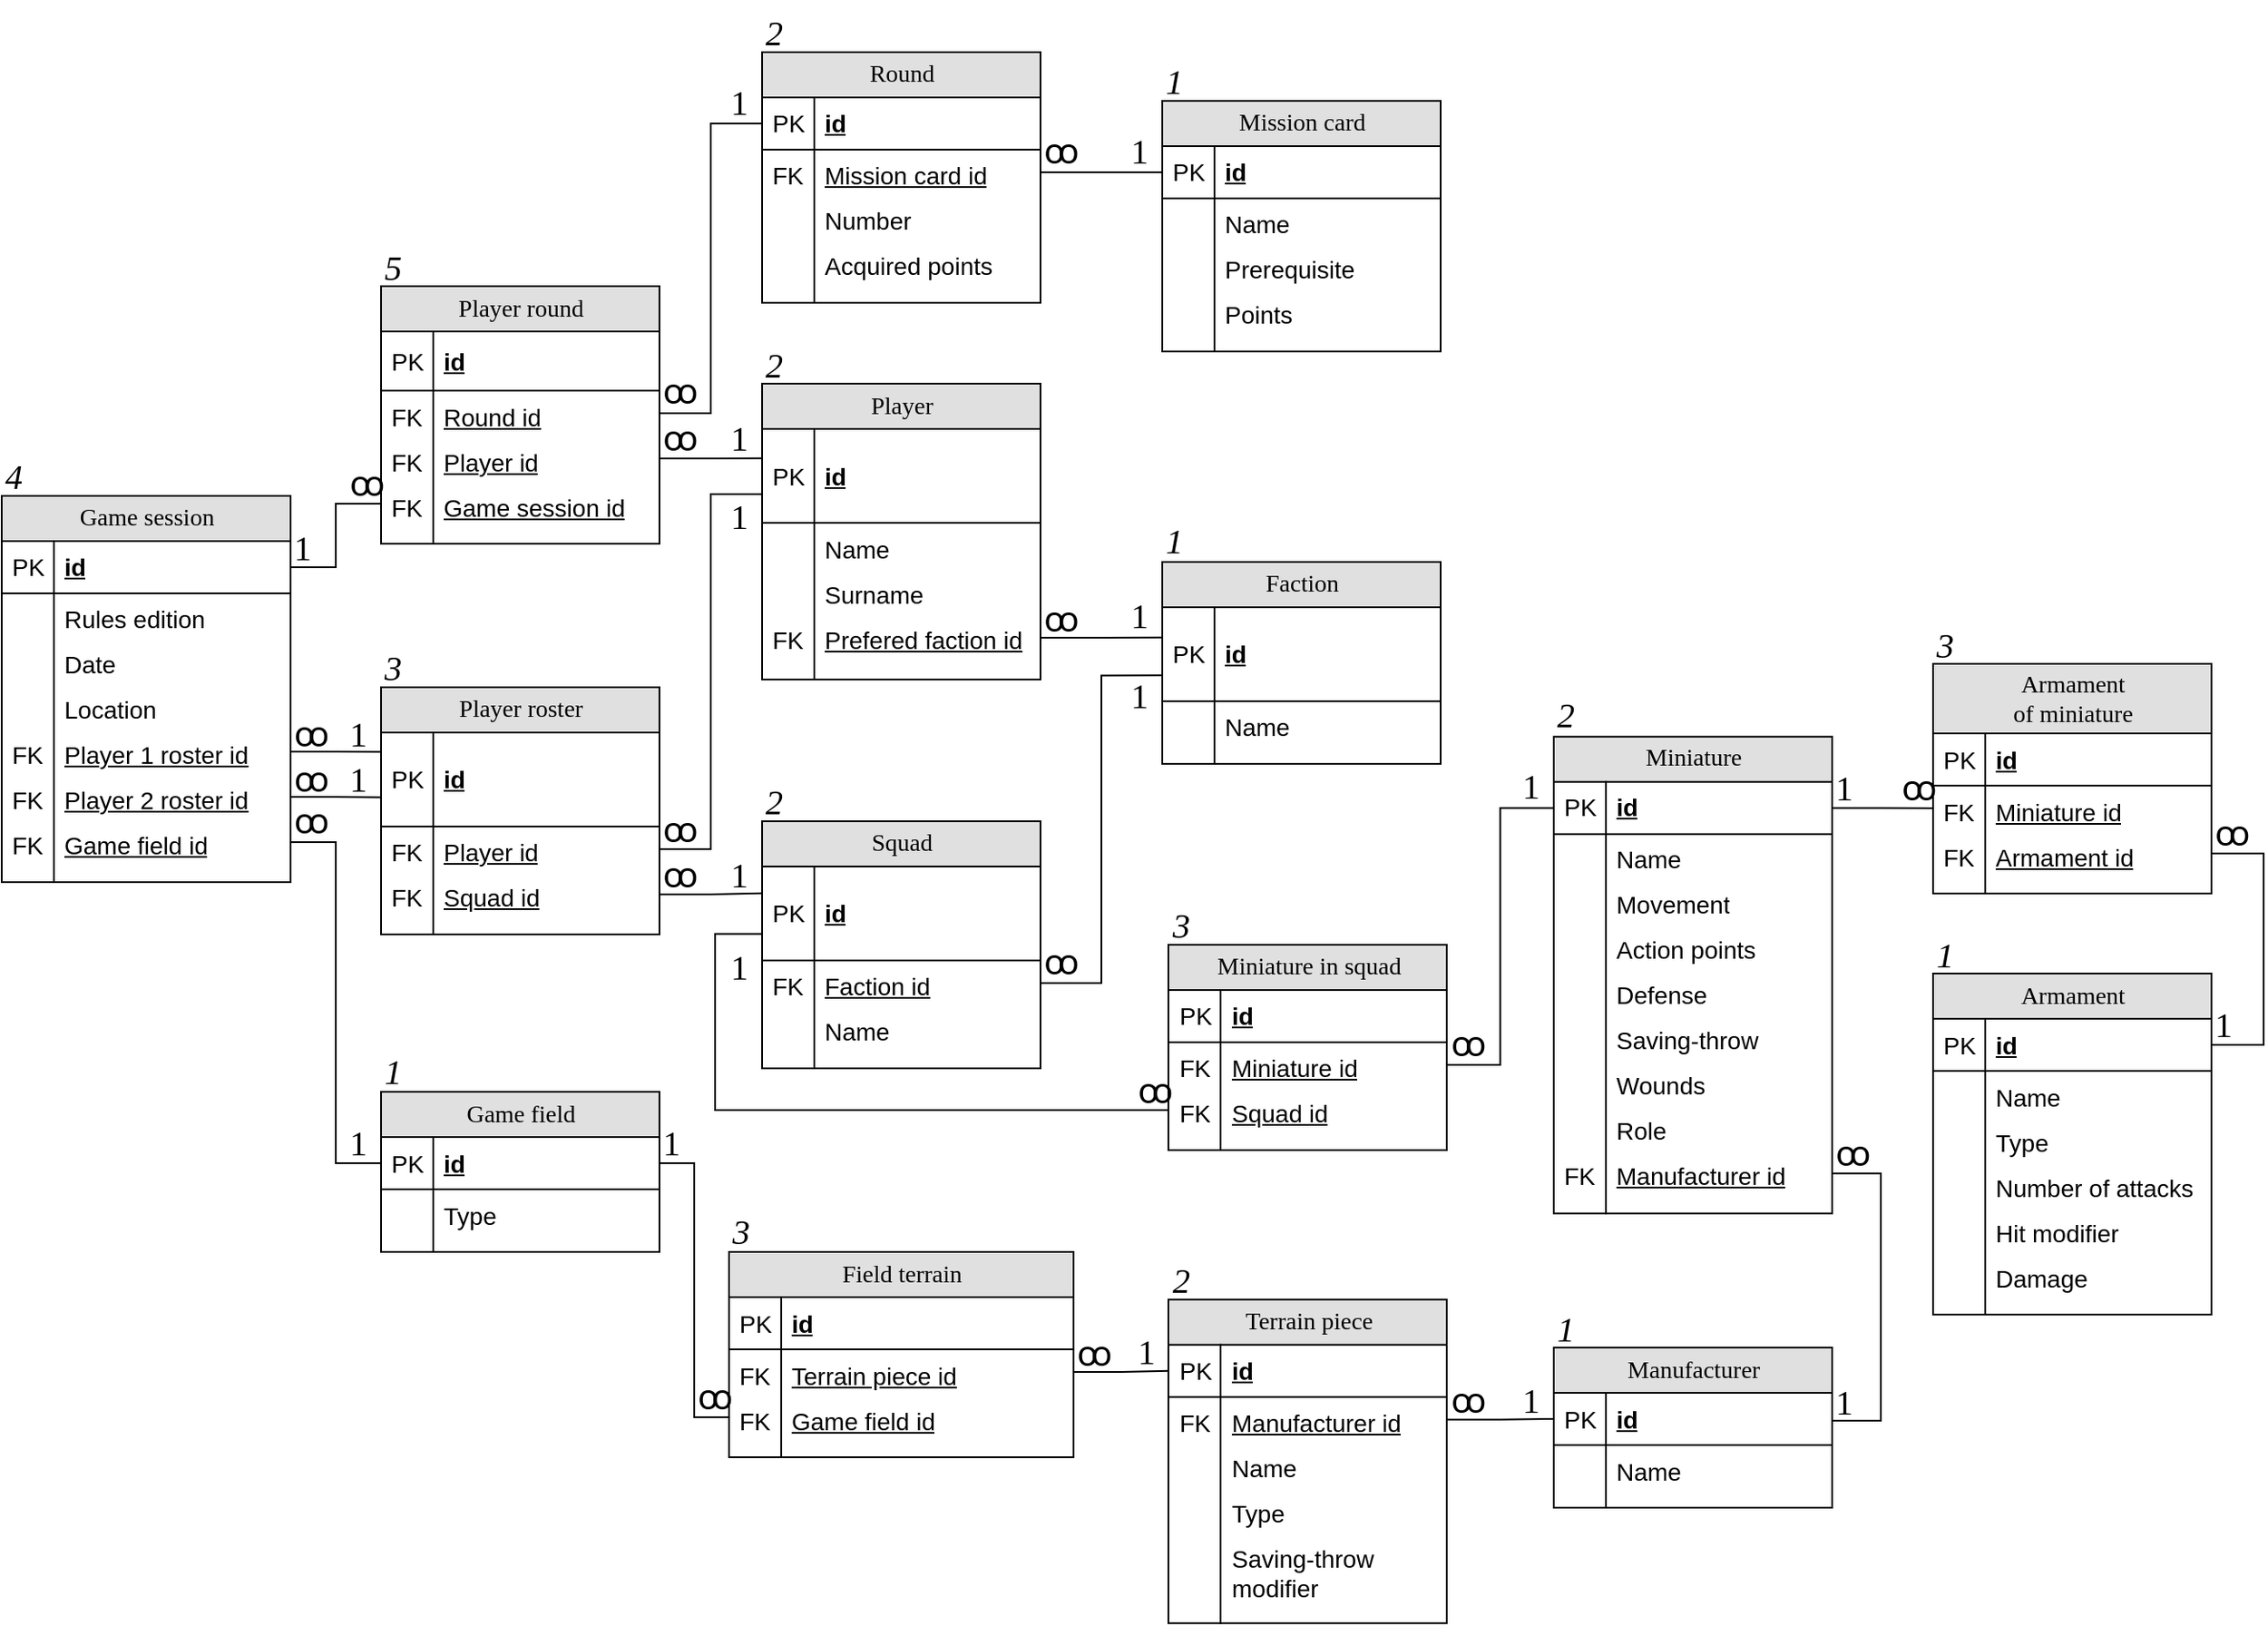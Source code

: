 <mxfile version="21.1.2" type="device">
  <diagram name="Page-1" id="e56a1550-8fbb-45ad-956c-1786394a9013">
    <mxGraphModel dx="2049" dy="94" grid="1" gridSize="10" guides="1" tooltips="1" connect="1" arrows="1" fold="1" page="1" pageScale="1" pageWidth="1654" pageHeight="1169" background="none" math="0" shadow="0">
      <root>
        <mxCell id="0" />
        <mxCell id="1" parent="0" />
        <mxCell id="fuQdtUlrKIinCiHJQcTV-1" value="Game session" style="swimlane;html=1;fontStyle=0;childLayout=stackLayout;horizontal=1;startSize=26;fillColor=#e0e0e0;horizontalStack=0;resizeParent=1;resizeLast=0;collapsible=1;marginBottom=0;swimlaneFillColor=#ffffff;align=center;rounded=0;shadow=0;comic=0;labelBackgroundColor=none;strokeWidth=1;fontFamily=Verdana;fontSize=14;" vertex="1" parent="1">
          <mxGeometry x="177" y="1572" width="166" height="222" as="geometry" />
        </mxCell>
        <mxCell id="fuQdtUlrKIinCiHJQcTV-2" value="id" style="shape=partialRectangle;top=0;left=0;right=0;bottom=1;html=1;align=left;verticalAlign=middle;fillColor=none;spacingLeft=34;spacingRight=4;whiteSpace=wrap;overflow=hidden;rotatable=0;points=[[0,0.5],[1,0.5]];portConstraint=eastwest;dropTarget=0;fontStyle=5;fontSize=14;" vertex="1" parent="fuQdtUlrKIinCiHJQcTV-1">
          <mxGeometry y="26" width="166" height="30" as="geometry" />
        </mxCell>
        <mxCell id="fuQdtUlrKIinCiHJQcTV-3" value="PK" style="shape=partialRectangle;top=0;left=0;bottom=0;html=1;fillColor=none;align=left;verticalAlign=middle;spacingLeft=4;spacingRight=4;whiteSpace=wrap;overflow=hidden;rotatable=0;points=[];portConstraint=eastwest;part=1;fontSize=14;" vertex="1" connectable="0" parent="fuQdtUlrKIinCiHJQcTV-2">
          <mxGeometry width="30" height="30" as="geometry" />
        </mxCell>
        <mxCell id="fuQdtUlrKIinCiHJQcTV-8" value="Rules edition" style="shape=partialRectangle;top=0;left=0;right=0;bottom=0;html=1;align=left;verticalAlign=top;fillColor=none;spacingLeft=34;spacingRight=4;whiteSpace=wrap;overflow=hidden;rotatable=0;points=[[0,0.5],[1,0.5]];portConstraint=eastwest;dropTarget=0;fontSize=14;" vertex="1" parent="fuQdtUlrKIinCiHJQcTV-1">
          <mxGeometry y="56" width="166" height="26" as="geometry" />
        </mxCell>
        <mxCell id="fuQdtUlrKIinCiHJQcTV-9" value="" style="shape=partialRectangle;top=0;left=0;bottom=0;html=1;fillColor=none;align=left;verticalAlign=top;spacingLeft=4;spacingRight=4;whiteSpace=wrap;overflow=hidden;rotatable=0;points=[];portConstraint=eastwest;part=1;fontSize=14;" vertex="1" connectable="0" parent="fuQdtUlrKIinCiHJQcTV-8">
          <mxGeometry width="30" height="26" as="geometry" />
        </mxCell>
        <mxCell id="fuQdtUlrKIinCiHJQcTV-10" value="Date" style="shape=partialRectangle;top=0;left=0;right=0;bottom=0;html=1;align=left;verticalAlign=top;fillColor=none;spacingLeft=34;spacingRight=4;whiteSpace=wrap;overflow=hidden;rotatable=0;points=[[0,0.5],[1,0.5]];portConstraint=eastwest;dropTarget=0;fontSize=14;" vertex="1" parent="fuQdtUlrKIinCiHJQcTV-1">
          <mxGeometry y="82" width="166" height="26" as="geometry" />
        </mxCell>
        <mxCell id="fuQdtUlrKIinCiHJQcTV-11" value="" style="shape=partialRectangle;top=0;left=0;bottom=0;html=1;fillColor=none;align=left;verticalAlign=top;spacingLeft=4;spacingRight=4;whiteSpace=wrap;overflow=hidden;rotatable=0;points=[];portConstraint=eastwest;part=1;fontSize=14;" vertex="1" connectable="0" parent="fuQdtUlrKIinCiHJQcTV-10">
          <mxGeometry width="30" height="26" as="geometry" />
        </mxCell>
        <mxCell id="fuQdtUlrKIinCiHJQcTV-12" value="Location" style="shape=partialRectangle;top=0;left=0;right=0;bottom=0;html=1;align=left;verticalAlign=top;fillColor=none;spacingLeft=34;spacingRight=4;whiteSpace=wrap;overflow=hidden;rotatable=0;points=[[0,0.5],[1,0.5]];portConstraint=eastwest;dropTarget=0;fontSize=14;" vertex="1" parent="fuQdtUlrKIinCiHJQcTV-1">
          <mxGeometry y="108" width="166" height="26" as="geometry" />
        </mxCell>
        <mxCell id="fuQdtUlrKIinCiHJQcTV-13" value="" style="shape=partialRectangle;top=0;left=0;bottom=0;html=1;fillColor=none;align=left;verticalAlign=top;spacingLeft=4;spacingRight=4;whiteSpace=wrap;overflow=hidden;rotatable=0;points=[];portConstraint=eastwest;part=1;fontSize=14;" vertex="1" connectable="0" parent="fuQdtUlrKIinCiHJQcTV-12">
          <mxGeometry width="30" height="26" as="geometry" />
        </mxCell>
        <mxCell id="fuQdtUlrKIinCiHJQcTV-4" value="Player 1 roster id" style="shape=partialRectangle;top=0;left=0;right=0;bottom=0;html=1;align=left;verticalAlign=top;fillColor=none;spacingLeft=34;spacingRight=4;whiteSpace=wrap;overflow=hidden;rotatable=0;points=[[0,0.5],[1,0.5]];portConstraint=eastwest;dropTarget=0;fontStyle=4;fontSize=14;" vertex="1" parent="fuQdtUlrKIinCiHJQcTV-1">
          <mxGeometry y="134" width="166" height="26" as="geometry" />
        </mxCell>
        <mxCell id="fuQdtUlrKIinCiHJQcTV-5" value="FK" style="shape=partialRectangle;top=0;left=0;bottom=0;html=1;fillColor=none;align=left;verticalAlign=top;spacingLeft=4;spacingRight=4;whiteSpace=wrap;overflow=hidden;rotatable=0;points=[];portConstraint=eastwest;part=1;fontSize=14;" vertex="1" connectable="0" parent="fuQdtUlrKIinCiHJQcTV-4">
          <mxGeometry width="30" height="26" as="geometry" />
        </mxCell>
        <mxCell id="fuQdtUlrKIinCiHJQcTV-6" value="Player 2 roster id" style="shape=partialRectangle;top=0;left=0;right=0;bottom=0;html=1;align=left;verticalAlign=top;fillColor=none;spacingLeft=34;spacingRight=4;whiteSpace=wrap;overflow=hidden;rotatable=0;points=[[0,0.5],[1,0.5]];portConstraint=eastwest;dropTarget=0;fontStyle=4;fontSize=14;" vertex="1" parent="fuQdtUlrKIinCiHJQcTV-1">
          <mxGeometry y="160" width="166" height="26" as="geometry" />
        </mxCell>
        <mxCell id="fuQdtUlrKIinCiHJQcTV-7" value="FK" style="shape=partialRectangle;top=0;left=0;bottom=0;html=1;fillColor=none;align=left;verticalAlign=top;spacingLeft=4;spacingRight=4;whiteSpace=wrap;overflow=hidden;rotatable=0;points=[];portConstraint=eastwest;part=1;fontSize=14;" vertex="1" connectable="0" parent="fuQdtUlrKIinCiHJQcTV-6">
          <mxGeometry width="30" height="26" as="geometry" />
        </mxCell>
        <mxCell id="fuQdtUlrKIinCiHJQcTV-14" value="Game field id" style="shape=partialRectangle;top=0;left=0;right=0;bottom=0;html=1;align=left;verticalAlign=top;fillColor=none;spacingLeft=34;spacingRight=4;whiteSpace=wrap;overflow=hidden;rotatable=0;points=[[0,0.5],[1,0.5]];portConstraint=eastwest;dropTarget=0;fontStyle=4;fontSize=14;" vertex="1" parent="fuQdtUlrKIinCiHJQcTV-1">
          <mxGeometry y="186" width="166" height="26" as="geometry" />
        </mxCell>
        <mxCell id="fuQdtUlrKIinCiHJQcTV-15" value="FK" style="shape=partialRectangle;top=0;left=0;bottom=0;html=1;fillColor=none;align=left;verticalAlign=top;spacingLeft=4;spacingRight=4;whiteSpace=wrap;overflow=hidden;rotatable=0;points=[];portConstraint=eastwest;part=1;fontSize=14;" vertex="1" connectable="0" parent="fuQdtUlrKIinCiHJQcTV-14">
          <mxGeometry width="30" height="26" as="geometry" />
        </mxCell>
        <mxCell id="fuQdtUlrKIinCiHJQcTV-16" value="" style="shape=partialRectangle;top=0;left=0;right=0;bottom=0;html=1;align=left;verticalAlign=top;fillColor=none;spacingLeft=34;spacingRight=4;whiteSpace=wrap;overflow=hidden;rotatable=0;points=[[0,0.5],[1,0.5]];portConstraint=eastwest;dropTarget=0;fontSize=14;" vertex="1" parent="fuQdtUlrKIinCiHJQcTV-1">
          <mxGeometry y="212" width="166" height="10" as="geometry" />
        </mxCell>
        <mxCell id="fuQdtUlrKIinCiHJQcTV-17" value="" style="shape=partialRectangle;top=0;left=0;bottom=0;html=1;fillColor=none;align=left;verticalAlign=top;spacingLeft=4;spacingRight=4;whiteSpace=wrap;overflow=hidden;rotatable=0;points=[];portConstraint=eastwest;part=1;fontSize=14;" vertex="1" connectable="0" parent="fuQdtUlrKIinCiHJQcTV-16">
          <mxGeometry width="30" height="10" as="geometry" />
        </mxCell>
        <mxCell id="fuQdtUlrKIinCiHJQcTV-32" value="Player roster" style="swimlane;html=1;fontStyle=0;childLayout=stackLayout;horizontal=1;startSize=26;fillColor=#e0e0e0;horizontalStack=0;resizeParent=1;resizeLast=0;collapsible=1;marginBottom=0;swimlaneFillColor=#ffffff;align=center;rounded=0;shadow=0;comic=0;labelBackgroundColor=none;strokeWidth=1;fontFamily=Verdana;fontSize=14;" vertex="1" parent="1">
          <mxGeometry x="395" y="1682" width="160" height="142" as="geometry" />
        </mxCell>
        <mxCell id="fuQdtUlrKIinCiHJQcTV-33" value="id" style="shape=partialRectangle;top=0;left=0;right=0;bottom=1;html=1;align=left;verticalAlign=middle;fillColor=none;spacingLeft=34;spacingRight=4;whiteSpace=wrap;overflow=hidden;rotatable=0;points=[[0,0.5],[1,0.5]];portConstraint=eastwest;dropTarget=0;fontStyle=5;fontSize=14;" vertex="1" parent="fuQdtUlrKIinCiHJQcTV-32">
          <mxGeometry y="26" width="160" height="54" as="geometry" />
        </mxCell>
        <mxCell id="fuQdtUlrKIinCiHJQcTV-34" value="PK" style="shape=partialRectangle;top=0;left=0;bottom=0;html=1;fillColor=none;align=left;verticalAlign=middle;spacingLeft=4;spacingRight=4;whiteSpace=wrap;overflow=hidden;rotatable=0;points=[];portConstraint=eastwest;part=1;fontSize=14;" vertex="1" connectable="0" parent="fuQdtUlrKIinCiHJQcTV-33">
          <mxGeometry width="30" height="54" as="geometry" />
        </mxCell>
        <mxCell id="fuQdtUlrKIinCiHJQcTV-37" value="Player id" style="shape=partialRectangle;top=0;left=0;right=0;bottom=0;html=1;align=left;verticalAlign=top;fillColor=none;spacingLeft=34;spacingRight=4;whiteSpace=wrap;overflow=hidden;rotatable=0;points=[[0,0.5],[1,0.5]];portConstraint=eastwest;dropTarget=0;fontStyle=4;fontSize=14;" vertex="1" parent="fuQdtUlrKIinCiHJQcTV-32">
          <mxGeometry y="80" width="160" height="26" as="geometry" />
        </mxCell>
        <mxCell id="fuQdtUlrKIinCiHJQcTV-38" value="FK" style="shape=partialRectangle;top=0;left=0;bottom=0;html=1;fillColor=none;align=left;verticalAlign=top;spacingLeft=4;spacingRight=4;whiteSpace=wrap;overflow=hidden;rotatable=0;points=[];portConstraint=eastwest;part=1;fontSize=14;" vertex="1" connectable="0" parent="fuQdtUlrKIinCiHJQcTV-37">
          <mxGeometry width="30" height="26" as="geometry" />
        </mxCell>
        <mxCell id="fuQdtUlrKIinCiHJQcTV-39" value="Squad id" style="shape=partialRectangle;top=0;left=0;right=0;bottom=0;html=1;align=left;verticalAlign=top;fillColor=none;spacingLeft=34;spacingRight=4;whiteSpace=wrap;overflow=hidden;rotatable=0;points=[[0,0.5],[1,0.5]];portConstraint=eastwest;dropTarget=0;fontStyle=4;fontSize=14;" vertex="1" parent="fuQdtUlrKIinCiHJQcTV-32">
          <mxGeometry y="106" width="160" height="26" as="geometry" />
        </mxCell>
        <mxCell id="fuQdtUlrKIinCiHJQcTV-40" value="FK" style="shape=partialRectangle;top=0;left=0;bottom=0;html=1;fillColor=none;align=left;verticalAlign=top;spacingLeft=4;spacingRight=4;whiteSpace=wrap;overflow=hidden;rotatable=0;points=[];portConstraint=eastwest;part=1;fontSize=14;" vertex="1" connectable="0" parent="fuQdtUlrKIinCiHJQcTV-39">
          <mxGeometry width="30" height="26" as="geometry" />
        </mxCell>
        <mxCell id="fuQdtUlrKIinCiHJQcTV-41" value="" style="shape=partialRectangle;top=0;left=0;right=0;bottom=0;html=1;align=left;verticalAlign=top;fillColor=none;spacingLeft=34;spacingRight=4;whiteSpace=wrap;overflow=hidden;rotatable=0;points=[[0,0.5],[1,0.5]];portConstraint=eastwest;dropTarget=0;fontSize=14;" vertex="1" parent="fuQdtUlrKIinCiHJQcTV-32">
          <mxGeometry y="132" width="160" height="10" as="geometry" />
        </mxCell>
        <mxCell id="fuQdtUlrKIinCiHJQcTV-42" value="" style="shape=partialRectangle;top=0;left=0;bottom=0;html=1;fillColor=none;align=left;verticalAlign=top;spacingLeft=4;spacingRight=4;whiteSpace=wrap;overflow=hidden;rotatable=0;points=[];portConstraint=eastwest;part=1;fontSize=14;" vertex="1" connectable="0" parent="fuQdtUlrKIinCiHJQcTV-41">
          <mxGeometry width="30" height="10" as="geometry" />
        </mxCell>
        <mxCell id="fuQdtUlrKIinCiHJQcTV-143" value="Game field" style="swimlane;html=1;fontStyle=0;childLayout=stackLayout;horizontal=1;startSize=26;fillColor=#e0e0e0;horizontalStack=0;resizeParent=1;resizeLast=0;collapsible=1;marginBottom=0;swimlaneFillColor=#ffffff;align=center;rounded=0;shadow=0;comic=0;labelBackgroundColor=none;strokeWidth=1;fontFamily=Verdana;fontSize=14;" vertex="1" parent="1">
          <mxGeometry x="395" y="1914.5" width="160" height="92" as="geometry" />
        </mxCell>
        <mxCell id="fuQdtUlrKIinCiHJQcTV-144" value="id" style="shape=partialRectangle;top=0;left=0;right=0;bottom=1;html=1;align=left;verticalAlign=middle;fillColor=none;spacingLeft=34;spacingRight=4;whiteSpace=wrap;overflow=hidden;rotatable=0;points=[[0,0.5],[1,0.5]];portConstraint=eastwest;dropTarget=0;fontStyle=5;fontSize=14;" vertex="1" parent="fuQdtUlrKIinCiHJQcTV-143">
          <mxGeometry y="26" width="160" height="30" as="geometry" />
        </mxCell>
        <mxCell id="fuQdtUlrKIinCiHJQcTV-145" value="PK" style="shape=partialRectangle;top=0;left=0;bottom=0;html=1;fillColor=none;align=left;verticalAlign=middle;spacingLeft=4;spacingRight=4;whiteSpace=wrap;overflow=hidden;rotatable=0;points=[];portConstraint=eastwest;part=1;fontSize=14;" vertex="1" connectable="0" parent="fuQdtUlrKIinCiHJQcTV-144">
          <mxGeometry width="30" height="30" as="geometry" />
        </mxCell>
        <mxCell id="fuQdtUlrKIinCiHJQcTV-146" value="Type" style="shape=partialRectangle;top=0;left=0;right=0;bottom=0;html=1;align=left;verticalAlign=top;fillColor=none;spacingLeft=34;spacingRight=4;whiteSpace=wrap;overflow=hidden;rotatable=0;points=[[0,0.5],[1,0.5]];portConstraint=eastwest;dropTarget=0;fontStyle=0;fontSize=14;" vertex="1" parent="fuQdtUlrKIinCiHJQcTV-143">
          <mxGeometry y="56" width="160" height="26" as="geometry" />
        </mxCell>
        <mxCell id="fuQdtUlrKIinCiHJQcTV-147" value="" style="shape=partialRectangle;top=0;left=0;bottom=0;html=1;fillColor=none;align=left;verticalAlign=top;spacingLeft=4;spacingRight=4;whiteSpace=wrap;overflow=hidden;rotatable=0;points=[];portConstraint=eastwest;part=1;fontSize=14;" vertex="1" connectable="0" parent="fuQdtUlrKIinCiHJQcTV-146">
          <mxGeometry width="30" height="26" as="geometry" />
        </mxCell>
        <mxCell id="fuQdtUlrKIinCiHJQcTV-148" value="" style="shape=partialRectangle;top=0;left=0;right=0;bottom=0;html=1;align=left;verticalAlign=top;fillColor=none;spacingLeft=34;spacingRight=4;whiteSpace=wrap;overflow=hidden;rotatable=0;points=[[0,0.5],[1,0.5]];portConstraint=eastwest;dropTarget=0;fontSize=14;" vertex="1" parent="fuQdtUlrKIinCiHJQcTV-143">
          <mxGeometry y="82" width="160" height="10" as="geometry" />
        </mxCell>
        <mxCell id="fuQdtUlrKIinCiHJQcTV-149" value="" style="shape=partialRectangle;top=0;left=0;bottom=0;html=1;fillColor=none;align=left;verticalAlign=top;spacingLeft=4;spacingRight=4;whiteSpace=wrap;overflow=hidden;rotatable=0;points=[];portConstraint=eastwest;part=1;fontSize=14;" vertex="1" connectable="0" parent="fuQdtUlrKIinCiHJQcTV-148">
          <mxGeometry width="30" height="10" as="geometry" />
        </mxCell>
        <mxCell id="fuQdtUlrKIinCiHJQcTV-244" value="Player" style="swimlane;html=1;fontStyle=0;childLayout=stackLayout;horizontal=1;startSize=26;fillColor=#e0e0e0;horizontalStack=0;resizeParent=1;resizeLast=0;collapsible=1;marginBottom=0;swimlaneFillColor=#ffffff;align=center;rounded=0;shadow=0;comic=0;labelBackgroundColor=none;strokeWidth=1;fontFamily=Verdana;fontSize=14;" vertex="1" parent="1">
          <mxGeometry x="614" y="1507.5" width="160" height="170" as="geometry" />
        </mxCell>
        <mxCell id="fuQdtUlrKIinCiHJQcTV-245" value="id" style="shape=partialRectangle;top=0;left=0;right=0;bottom=1;html=1;align=left;verticalAlign=middle;fillColor=none;spacingLeft=34;spacingRight=4;whiteSpace=wrap;overflow=hidden;rotatable=0;points=[[0,0.5],[1,0.5]];portConstraint=eastwest;dropTarget=0;fontStyle=5;fontSize=14;" vertex="1" parent="fuQdtUlrKIinCiHJQcTV-244">
          <mxGeometry y="26" width="160" height="54" as="geometry" />
        </mxCell>
        <mxCell id="fuQdtUlrKIinCiHJQcTV-246" value="PK" style="shape=partialRectangle;top=0;left=0;bottom=0;html=1;fillColor=none;align=left;verticalAlign=middle;spacingLeft=4;spacingRight=4;whiteSpace=wrap;overflow=hidden;rotatable=0;points=[];portConstraint=eastwest;part=1;fontSize=14;" vertex="1" connectable="0" parent="fuQdtUlrKIinCiHJQcTV-245">
          <mxGeometry width="30" height="54" as="geometry" />
        </mxCell>
        <mxCell id="fuQdtUlrKIinCiHJQcTV-247" value="Name" style="shape=partialRectangle;top=0;left=0;right=0;bottom=0;html=1;align=left;verticalAlign=top;fillColor=none;spacingLeft=34;spacingRight=4;whiteSpace=wrap;overflow=hidden;rotatable=0;points=[[0,0.5],[1,0.5]];portConstraint=eastwest;dropTarget=0;fontSize=14;" vertex="1" parent="fuQdtUlrKIinCiHJQcTV-244">
          <mxGeometry y="80" width="160" height="26" as="geometry" />
        </mxCell>
        <mxCell id="fuQdtUlrKIinCiHJQcTV-248" value="" style="shape=partialRectangle;top=0;left=0;bottom=0;html=1;fillColor=none;align=left;verticalAlign=top;spacingLeft=4;spacingRight=4;whiteSpace=wrap;overflow=hidden;rotatable=0;points=[];portConstraint=eastwest;part=1;fontSize=14;" vertex="1" connectable="0" parent="fuQdtUlrKIinCiHJQcTV-247">
          <mxGeometry width="30" height="26" as="geometry" />
        </mxCell>
        <mxCell id="fuQdtUlrKIinCiHJQcTV-249" value="Surname" style="shape=partialRectangle;top=0;left=0;right=0;bottom=0;html=1;align=left;verticalAlign=top;fillColor=none;spacingLeft=34;spacingRight=4;whiteSpace=wrap;overflow=hidden;rotatable=0;points=[[0,0.5],[1,0.5]];portConstraint=eastwest;dropTarget=0;fontSize=14;" vertex="1" parent="fuQdtUlrKIinCiHJQcTV-244">
          <mxGeometry y="106" width="160" height="26" as="geometry" />
        </mxCell>
        <mxCell id="fuQdtUlrKIinCiHJQcTV-250" value="" style="shape=partialRectangle;top=0;left=0;bottom=0;html=1;fillColor=none;align=left;verticalAlign=top;spacingLeft=4;spacingRight=4;whiteSpace=wrap;overflow=hidden;rotatable=0;points=[];portConstraint=eastwest;part=1;fontSize=14;" vertex="1" connectable="0" parent="fuQdtUlrKIinCiHJQcTV-249">
          <mxGeometry width="30" height="26" as="geometry" />
        </mxCell>
        <mxCell id="fuQdtUlrKIinCiHJQcTV-253" value="Prefered faction id" style="shape=partialRectangle;top=0;left=0;right=0;bottom=0;html=1;align=left;verticalAlign=top;fillColor=none;spacingLeft=34;spacingRight=4;whiteSpace=wrap;overflow=hidden;rotatable=0;points=[[0,0.5],[1,0.5]];portConstraint=eastwest;dropTarget=0;fontStyle=4;fontSize=14;" vertex="1" parent="fuQdtUlrKIinCiHJQcTV-244">
          <mxGeometry y="132" width="160" height="28" as="geometry" />
        </mxCell>
        <mxCell id="fuQdtUlrKIinCiHJQcTV-254" value="FK" style="shape=partialRectangle;top=0;left=0;bottom=0;html=1;fillColor=none;align=left;verticalAlign=top;spacingLeft=4;spacingRight=4;whiteSpace=wrap;overflow=hidden;rotatable=0;points=[];portConstraint=eastwest;part=1;fontSize=14;" vertex="1" connectable="0" parent="fuQdtUlrKIinCiHJQcTV-253">
          <mxGeometry width="30" height="28" as="geometry" />
        </mxCell>
        <mxCell id="fuQdtUlrKIinCiHJQcTV-255" value="" style="shape=partialRectangle;top=0;left=0;right=0;bottom=0;html=1;align=left;verticalAlign=top;fillColor=none;spacingLeft=34;spacingRight=4;whiteSpace=wrap;overflow=hidden;rotatable=0;points=[[0,0.5],[1,0.5]];portConstraint=eastwest;dropTarget=0;fontSize=14;" vertex="1" parent="fuQdtUlrKIinCiHJQcTV-244">
          <mxGeometry y="160" width="160" height="10" as="geometry" />
        </mxCell>
        <mxCell id="fuQdtUlrKIinCiHJQcTV-256" value="" style="shape=partialRectangle;top=0;left=0;bottom=0;html=1;fillColor=none;align=left;verticalAlign=top;spacingLeft=4;spacingRight=4;whiteSpace=wrap;overflow=hidden;rotatable=0;points=[];portConstraint=eastwest;part=1;fontSize=14;" vertex="1" connectable="0" parent="fuQdtUlrKIinCiHJQcTV-255">
          <mxGeometry width="30" height="10" as="geometry" />
        </mxCell>
        <mxCell id="fuQdtUlrKIinCiHJQcTV-259" value="Player round" style="swimlane;html=1;fontStyle=0;childLayout=stackLayout;horizontal=1;startSize=26;fillColor=#e0e0e0;horizontalStack=0;resizeParent=1;resizeLast=0;collapsible=1;marginBottom=0;swimlaneFillColor=#ffffff;align=center;rounded=0;shadow=0;comic=0;labelBackgroundColor=none;strokeWidth=1;fontFamily=Verdana;fontSize=14;" vertex="1" parent="1">
          <mxGeometry x="395" y="1451.5" width="160" height="148" as="geometry" />
        </mxCell>
        <mxCell id="fuQdtUlrKIinCiHJQcTV-260" value="id" style="shape=partialRectangle;top=0;left=0;right=0;bottom=1;html=1;align=left;verticalAlign=middle;fillColor=none;spacingLeft=34;spacingRight=4;whiteSpace=wrap;overflow=hidden;rotatable=0;points=[[0,0.5],[1,0.5]];portConstraint=eastwest;dropTarget=0;fontStyle=5;fontSize=14;" vertex="1" parent="fuQdtUlrKIinCiHJQcTV-259">
          <mxGeometry y="26" width="160" height="34" as="geometry" />
        </mxCell>
        <mxCell id="fuQdtUlrKIinCiHJQcTV-261" value="PK" style="shape=partialRectangle;top=0;left=0;bottom=0;html=1;fillColor=none;align=left;verticalAlign=middle;spacingLeft=4;spacingRight=4;whiteSpace=wrap;overflow=hidden;rotatable=0;points=[];portConstraint=eastwest;part=1;fontSize=14;" vertex="1" connectable="0" parent="fuQdtUlrKIinCiHJQcTV-260">
          <mxGeometry width="30" height="34" as="geometry" />
        </mxCell>
        <mxCell id="fuQdtUlrKIinCiHJQcTV-266" value="Round id" style="shape=partialRectangle;top=0;left=0;right=0;bottom=0;html=1;align=left;verticalAlign=top;fillColor=none;spacingLeft=34;spacingRight=4;whiteSpace=wrap;overflow=hidden;rotatable=0;points=[[0,0.5],[1,0.5]];portConstraint=eastwest;dropTarget=0;fontStyle=4;fontSize=14;" vertex="1" parent="fuQdtUlrKIinCiHJQcTV-259">
          <mxGeometry y="60" width="160" height="26" as="geometry" />
        </mxCell>
        <mxCell id="fuQdtUlrKIinCiHJQcTV-267" value="FK" style="shape=partialRectangle;top=0;left=0;bottom=0;html=1;fillColor=none;align=left;verticalAlign=top;spacingLeft=4;spacingRight=4;whiteSpace=wrap;overflow=hidden;rotatable=0;points=[];portConstraint=eastwest;part=1;fontSize=14;" vertex="1" connectable="0" parent="fuQdtUlrKIinCiHJQcTV-266">
          <mxGeometry width="30" height="26" as="geometry" />
        </mxCell>
        <mxCell id="fuQdtUlrKIinCiHJQcTV-262" value="Player id" style="shape=partialRectangle;top=0;left=0;right=0;bottom=0;html=1;align=left;verticalAlign=top;fillColor=none;spacingLeft=34;spacingRight=4;whiteSpace=wrap;overflow=hidden;rotatable=0;points=[[0,0.5],[1,0.5]];portConstraint=eastwest;dropTarget=0;fontStyle=4;fontSize=14;" vertex="1" parent="fuQdtUlrKIinCiHJQcTV-259">
          <mxGeometry y="86" width="160" height="26" as="geometry" />
        </mxCell>
        <mxCell id="fuQdtUlrKIinCiHJQcTV-263" value="FK" style="shape=partialRectangle;top=0;left=0;bottom=0;html=1;fillColor=none;align=left;verticalAlign=top;spacingLeft=4;spacingRight=4;whiteSpace=wrap;overflow=hidden;rotatable=0;points=[];portConstraint=eastwest;part=1;fontSize=14;" vertex="1" connectable="0" parent="fuQdtUlrKIinCiHJQcTV-262">
          <mxGeometry width="30" height="26" as="geometry" />
        </mxCell>
        <mxCell id="fuQdtUlrKIinCiHJQcTV-264" value="Game session id" style="shape=partialRectangle;top=0;left=0;right=0;bottom=0;html=1;align=left;verticalAlign=top;fillColor=none;spacingLeft=34;spacingRight=4;whiteSpace=wrap;overflow=hidden;rotatable=0;points=[[0,0.5],[1,0.5]];portConstraint=eastwest;dropTarget=0;fontStyle=4;fontSize=14;" vertex="1" parent="fuQdtUlrKIinCiHJQcTV-259">
          <mxGeometry y="112" width="160" height="26" as="geometry" />
        </mxCell>
        <mxCell id="fuQdtUlrKIinCiHJQcTV-265" value="FK" style="shape=partialRectangle;top=0;left=0;bottom=0;html=1;fillColor=none;align=left;verticalAlign=top;spacingLeft=4;spacingRight=4;whiteSpace=wrap;overflow=hidden;rotatable=0;points=[];portConstraint=eastwest;part=1;fontSize=14;" vertex="1" connectable="0" parent="fuQdtUlrKIinCiHJQcTV-264">
          <mxGeometry width="30" height="26" as="geometry" />
        </mxCell>
        <mxCell id="fuQdtUlrKIinCiHJQcTV-268" value="" style="shape=partialRectangle;top=0;left=0;right=0;bottom=0;html=1;align=left;verticalAlign=top;fillColor=none;spacingLeft=34;spacingRight=4;whiteSpace=wrap;overflow=hidden;rotatable=0;points=[[0,0.5],[1,0.5]];portConstraint=eastwest;dropTarget=0;fontSize=14;" vertex="1" parent="fuQdtUlrKIinCiHJQcTV-259">
          <mxGeometry y="138" width="160" height="10" as="geometry" />
        </mxCell>
        <mxCell id="fuQdtUlrKIinCiHJQcTV-269" value="" style="shape=partialRectangle;top=0;left=0;bottom=0;html=1;fillColor=none;align=left;verticalAlign=top;spacingLeft=4;spacingRight=4;whiteSpace=wrap;overflow=hidden;rotatable=0;points=[];portConstraint=eastwest;part=1;fontSize=14;" vertex="1" connectable="0" parent="fuQdtUlrKIinCiHJQcTV-268">
          <mxGeometry width="30" height="10" as="geometry" />
        </mxCell>
        <mxCell id="fuQdtUlrKIinCiHJQcTV-380" value="Armament &lt;br&gt;of miniature" style="swimlane;html=1;fontStyle=0;childLayout=stackLayout;horizontal=1;startSize=40;fillColor=#e0e0e0;horizontalStack=0;resizeParent=1;resizeLast=0;collapsible=1;marginBottom=0;swimlaneFillColor=#ffffff;align=center;rounded=0;shadow=0;comic=0;labelBackgroundColor=none;strokeWidth=1;fontFamily=Verdana;fontSize=14;" vertex="1" parent="1">
          <mxGeometry x="1287" y="1668.5" width="160" height="132" as="geometry" />
        </mxCell>
        <mxCell id="fuQdtUlrKIinCiHJQcTV-381" value="id" style="shape=partialRectangle;top=0;left=0;right=0;bottom=1;html=1;align=left;verticalAlign=middle;fillColor=none;spacingLeft=34;spacingRight=4;whiteSpace=wrap;overflow=hidden;rotatable=0;points=[[0,0.5],[1,0.5]];portConstraint=eastwest;dropTarget=0;fontStyle=5;fontSize=14;" vertex="1" parent="fuQdtUlrKIinCiHJQcTV-380">
          <mxGeometry y="40" width="160" height="30" as="geometry" />
        </mxCell>
        <mxCell id="fuQdtUlrKIinCiHJQcTV-382" value="PK" style="shape=partialRectangle;top=0;left=0;bottom=0;html=1;fillColor=none;align=left;verticalAlign=middle;spacingLeft=4;spacingRight=4;whiteSpace=wrap;overflow=hidden;rotatable=0;points=[];portConstraint=eastwest;part=1;fontSize=14;" vertex="1" connectable="0" parent="fuQdtUlrKIinCiHJQcTV-381">
          <mxGeometry width="30" height="30" as="geometry" />
        </mxCell>
        <mxCell id="fuQdtUlrKIinCiHJQcTV-383" value="Miniature id" style="shape=partialRectangle;top=0;left=0;right=0;bottom=0;html=1;align=left;verticalAlign=top;fillColor=none;spacingLeft=34;spacingRight=4;whiteSpace=wrap;overflow=hidden;rotatable=0;points=[[0,0.5],[1,0.5]];portConstraint=eastwest;dropTarget=0;fontStyle=4;fontSize=14;" vertex="1" parent="fuQdtUlrKIinCiHJQcTV-380">
          <mxGeometry y="70" width="160" height="26" as="geometry" />
        </mxCell>
        <mxCell id="fuQdtUlrKIinCiHJQcTV-384" value="FK" style="shape=partialRectangle;top=0;left=0;bottom=0;html=1;fillColor=none;align=left;verticalAlign=top;spacingLeft=4;spacingRight=4;whiteSpace=wrap;overflow=hidden;rotatable=0;points=[];portConstraint=eastwest;part=1;fontSize=14;" vertex="1" connectable="0" parent="fuQdtUlrKIinCiHJQcTV-383">
          <mxGeometry width="30" height="26" as="geometry" />
        </mxCell>
        <mxCell id="fuQdtUlrKIinCiHJQcTV-385" value="Armament id" style="shape=partialRectangle;top=0;left=0;right=0;bottom=0;html=1;align=left;verticalAlign=top;fillColor=none;spacingLeft=34;spacingRight=4;whiteSpace=wrap;overflow=hidden;rotatable=0;points=[[0,0.5],[1,0.5]];portConstraint=eastwest;dropTarget=0;fontStyle=4;fontSize=14;" vertex="1" parent="fuQdtUlrKIinCiHJQcTV-380">
          <mxGeometry y="96" width="160" height="26" as="geometry" />
        </mxCell>
        <mxCell id="fuQdtUlrKIinCiHJQcTV-386" value="FK" style="shape=partialRectangle;top=0;left=0;bottom=0;html=1;fillColor=none;align=left;verticalAlign=top;spacingLeft=4;spacingRight=4;whiteSpace=wrap;overflow=hidden;rotatable=0;points=[];portConstraint=eastwest;part=1;fontSize=14;" vertex="1" connectable="0" parent="fuQdtUlrKIinCiHJQcTV-385">
          <mxGeometry width="30" height="26" as="geometry" />
        </mxCell>
        <mxCell id="fuQdtUlrKIinCiHJQcTV-387" value="" style="shape=partialRectangle;top=0;left=0;right=0;bottom=0;html=1;align=left;verticalAlign=top;fillColor=none;spacingLeft=34;spacingRight=4;whiteSpace=wrap;overflow=hidden;rotatable=0;points=[[0,0.5],[1,0.5]];portConstraint=eastwest;dropTarget=0;fontSize=14;" vertex="1" parent="fuQdtUlrKIinCiHJQcTV-380">
          <mxGeometry y="122" width="160" height="10" as="geometry" />
        </mxCell>
        <mxCell id="fuQdtUlrKIinCiHJQcTV-388" value="" style="shape=partialRectangle;top=0;left=0;bottom=0;html=1;fillColor=none;align=left;verticalAlign=top;spacingLeft=4;spacingRight=4;whiteSpace=wrap;overflow=hidden;rotatable=0;points=[];portConstraint=eastwest;part=1;fontSize=14;" vertex="1" connectable="0" parent="fuQdtUlrKIinCiHJQcTV-387">
          <mxGeometry width="30" height="10" as="geometry" />
        </mxCell>
        <mxCell id="fuQdtUlrKIinCiHJQcTV-389" value="Armament" style="swimlane;html=1;fontStyle=0;childLayout=stackLayout;horizontal=1;startSize=26;fillColor=#e0e0e0;horizontalStack=0;resizeParent=1;resizeLast=0;collapsible=1;marginBottom=0;swimlaneFillColor=#ffffff;align=center;rounded=0;shadow=0;comic=0;labelBackgroundColor=none;strokeWidth=1;fontFamily=Verdana;fontSize=14;" vertex="1" parent="1">
          <mxGeometry x="1287" y="1846.5" width="160" height="196" as="geometry" />
        </mxCell>
        <mxCell id="fuQdtUlrKIinCiHJQcTV-390" value="id" style="shape=partialRectangle;top=0;left=0;right=0;bottom=1;html=1;align=left;verticalAlign=middle;fillColor=none;spacingLeft=34;spacingRight=4;whiteSpace=wrap;overflow=hidden;rotatable=0;points=[[0,0.5],[1,0.5]];portConstraint=eastwest;dropTarget=0;fontStyle=5;fontSize=14;" vertex="1" parent="fuQdtUlrKIinCiHJQcTV-389">
          <mxGeometry y="26" width="160" height="30" as="geometry" />
        </mxCell>
        <mxCell id="fuQdtUlrKIinCiHJQcTV-391" value="&lt;font style=&quot;font-size: 14px;&quot;&gt;PK&lt;/font&gt;" style="shape=partialRectangle;top=0;left=0;bottom=0;html=1;fillColor=none;align=left;verticalAlign=middle;spacingLeft=4;spacingRight=4;whiteSpace=wrap;overflow=hidden;rotatable=0;points=[];portConstraint=eastwest;part=1;fontSize=14;" vertex="1" connectable="0" parent="fuQdtUlrKIinCiHJQcTV-390">
          <mxGeometry width="30" height="30" as="geometry" />
        </mxCell>
        <mxCell id="fuQdtUlrKIinCiHJQcTV-392" value="Name" style="shape=partialRectangle;top=0;left=0;right=0;bottom=0;html=1;align=left;verticalAlign=top;fillColor=none;spacingLeft=34;spacingRight=4;whiteSpace=wrap;overflow=hidden;rotatable=0;points=[[0,0.5],[1,0.5]];portConstraint=eastwest;dropTarget=0;fontStyle=0;fontSize=14;" vertex="1" parent="fuQdtUlrKIinCiHJQcTV-389">
          <mxGeometry y="56" width="160" height="26" as="geometry" />
        </mxCell>
        <mxCell id="fuQdtUlrKIinCiHJQcTV-393" value="" style="shape=partialRectangle;top=0;left=0;bottom=0;html=1;fillColor=none;align=left;verticalAlign=top;spacingLeft=4;spacingRight=4;whiteSpace=wrap;overflow=hidden;rotatable=0;points=[];portConstraint=eastwest;part=1;fontSize=14;" vertex="1" connectable="0" parent="fuQdtUlrKIinCiHJQcTV-392">
          <mxGeometry width="30" height="26" as="geometry" />
        </mxCell>
        <mxCell id="fuQdtUlrKIinCiHJQcTV-394" value="Type" style="shape=partialRectangle;top=0;left=0;right=0;bottom=0;html=1;align=left;verticalAlign=top;fillColor=none;spacingLeft=34;spacingRight=4;whiteSpace=wrap;overflow=hidden;rotatable=0;points=[[0,0.5],[1,0.5]];portConstraint=eastwest;dropTarget=0;fontStyle=0;fontSize=14;" vertex="1" parent="fuQdtUlrKIinCiHJQcTV-389">
          <mxGeometry y="82" width="160" height="26" as="geometry" />
        </mxCell>
        <mxCell id="fuQdtUlrKIinCiHJQcTV-395" value="" style="shape=partialRectangle;top=0;left=0;bottom=0;html=1;fillColor=none;align=left;verticalAlign=top;spacingLeft=4;spacingRight=4;whiteSpace=wrap;overflow=hidden;rotatable=0;points=[];portConstraint=eastwest;part=1;fontSize=14;" vertex="1" connectable="0" parent="fuQdtUlrKIinCiHJQcTV-394">
          <mxGeometry width="30" height="26" as="geometry" />
        </mxCell>
        <mxCell id="fuQdtUlrKIinCiHJQcTV-396" value="Number of attacks" style="shape=partialRectangle;top=0;left=0;right=0;bottom=0;html=1;align=left;verticalAlign=top;fillColor=none;spacingLeft=34;spacingRight=4;whiteSpace=wrap;overflow=hidden;rotatable=0;points=[[0,0.5],[1,0.5]];portConstraint=eastwest;dropTarget=0;fontStyle=0;fontSize=14;" vertex="1" parent="fuQdtUlrKIinCiHJQcTV-389">
          <mxGeometry y="108" width="160" height="26" as="geometry" />
        </mxCell>
        <mxCell id="fuQdtUlrKIinCiHJQcTV-397" value="" style="shape=partialRectangle;top=0;left=0;bottom=0;html=1;fillColor=none;align=left;verticalAlign=top;spacingLeft=4;spacingRight=4;whiteSpace=wrap;overflow=hidden;rotatable=0;points=[];portConstraint=eastwest;part=1;fontSize=14;" vertex="1" connectable="0" parent="fuQdtUlrKIinCiHJQcTV-396">
          <mxGeometry width="30" height="26" as="geometry" />
        </mxCell>
        <mxCell id="fuQdtUlrKIinCiHJQcTV-398" value="Hit modifier" style="shape=partialRectangle;top=0;left=0;right=0;bottom=0;html=1;align=left;verticalAlign=top;fillColor=none;spacingLeft=34;spacingRight=4;whiteSpace=wrap;overflow=hidden;rotatable=0;points=[[0,0.5],[1,0.5]];portConstraint=eastwest;dropTarget=0;fontStyle=0;fontSize=14;" vertex="1" parent="fuQdtUlrKIinCiHJQcTV-389">
          <mxGeometry y="134" width="160" height="26" as="geometry" />
        </mxCell>
        <mxCell id="fuQdtUlrKIinCiHJQcTV-399" value="" style="shape=partialRectangle;top=0;left=0;bottom=0;html=1;fillColor=none;align=left;verticalAlign=top;spacingLeft=4;spacingRight=4;whiteSpace=wrap;overflow=hidden;rotatable=0;points=[];portConstraint=eastwest;part=1;fontSize=14;" vertex="1" connectable="0" parent="fuQdtUlrKIinCiHJQcTV-398">
          <mxGeometry width="30" height="26" as="geometry" />
        </mxCell>
        <mxCell id="fuQdtUlrKIinCiHJQcTV-400" value="Damage" style="shape=partialRectangle;top=0;left=0;right=0;bottom=0;html=1;align=left;verticalAlign=top;fillColor=none;spacingLeft=34;spacingRight=4;whiteSpace=wrap;overflow=hidden;rotatable=0;points=[[0,0.5],[1,0.5]];portConstraint=eastwest;dropTarget=0;fontStyle=0;fontSize=14;" vertex="1" parent="fuQdtUlrKIinCiHJQcTV-389">
          <mxGeometry y="160" width="160" height="26" as="geometry" />
        </mxCell>
        <mxCell id="fuQdtUlrKIinCiHJQcTV-401" value="" style="shape=partialRectangle;top=0;left=0;bottom=0;html=1;fillColor=none;align=left;verticalAlign=top;spacingLeft=4;spacingRight=4;whiteSpace=wrap;overflow=hidden;rotatable=0;points=[];portConstraint=eastwest;part=1;fontSize=14;" vertex="1" connectable="0" parent="fuQdtUlrKIinCiHJQcTV-400">
          <mxGeometry width="30" height="26" as="geometry" />
        </mxCell>
        <mxCell id="fuQdtUlrKIinCiHJQcTV-402" value="" style="shape=partialRectangle;top=0;left=0;right=0;bottom=0;html=1;align=left;verticalAlign=top;fillColor=none;spacingLeft=34;spacingRight=4;whiteSpace=wrap;overflow=hidden;rotatable=0;points=[[0,0.5],[1,0.5]];portConstraint=eastwest;dropTarget=0;fontSize=14;" vertex="1" parent="fuQdtUlrKIinCiHJQcTV-389">
          <mxGeometry y="186" width="160" height="10" as="geometry" />
        </mxCell>
        <mxCell id="fuQdtUlrKIinCiHJQcTV-403" value="" style="shape=partialRectangle;top=0;left=0;bottom=0;html=1;fillColor=none;align=left;verticalAlign=top;spacingLeft=4;spacingRight=4;whiteSpace=wrap;overflow=hidden;rotatable=0;points=[];portConstraint=eastwest;part=1;fontSize=14;" vertex="1" connectable="0" parent="fuQdtUlrKIinCiHJQcTV-402">
          <mxGeometry width="30" height="10" as="geometry" />
        </mxCell>
        <mxCell id="fuQdtUlrKIinCiHJQcTV-483" value="Squad" style="swimlane;html=1;fontStyle=0;childLayout=stackLayout;horizontal=1;startSize=26;fillColor=#e0e0e0;horizontalStack=0;resizeParent=1;resizeLast=0;collapsible=1;marginBottom=0;swimlaneFillColor=#ffffff;align=center;rounded=0;shadow=0;comic=0;labelBackgroundColor=none;strokeWidth=1;fontFamily=Verdana;fontSize=14;" vertex="1" parent="1">
          <mxGeometry x="614" y="1759" width="160" height="142" as="geometry" />
        </mxCell>
        <mxCell id="fuQdtUlrKIinCiHJQcTV-484" value="id" style="shape=partialRectangle;top=0;left=0;right=0;bottom=1;html=1;align=left;verticalAlign=middle;fillColor=none;spacingLeft=34;spacingRight=4;whiteSpace=wrap;overflow=hidden;rotatable=0;points=[[0,0.5],[1,0.5]];portConstraint=eastwest;dropTarget=0;fontStyle=5;fontSize=14;" vertex="1" parent="fuQdtUlrKIinCiHJQcTV-483">
          <mxGeometry y="26" width="160" height="54" as="geometry" />
        </mxCell>
        <mxCell id="fuQdtUlrKIinCiHJQcTV-485" value="PK" style="shape=partialRectangle;top=0;left=0;bottom=0;html=1;fillColor=none;align=left;verticalAlign=middle;spacingLeft=4;spacingRight=4;whiteSpace=wrap;overflow=hidden;rotatable=0;points=[];portConstraint=eastwest;part=1;fontSize=14;" vertex="1" connectable="0" parent="fuQdtUlrKIinCiHJQcTV-484">
          <mxGeometry width="30" height="54" as="geometry" />
        </mxCell>
        <mxCell id="fuQdtUlrKIinCiHJQcTV-488" value="Faction id" style="shape=partialRectangle;top=0;left=0;right=0;bottom=0;html=1;align=left;verticalAlign=top;fillColor=none;spacingLeft=34;spacingRight=4;whiteSpace=wrap;overflow=hidden;rotatable=0;points=[[0,0.5],[1,0.5]];portConstraint=eastwest;dropTarget=0;fontStyle=4;fontSize=14;" vertex="1" parent="fuQdtUlrKIinCiHJQcTV-483">
          <mxGeometry y="80" width="160" height="26" as="geometry" />
        </mxCell>
        <mxCell id="fuQdtUlrKIinCiHJQcTV-489" value="FK" style="shape=partialRectangle;top=0;left=0;bottom=0;html=1;fillColor=none;align=left;verticalAlign=top;spacingLeft=4;spacingRight=4;whiteSpace=wrap;overflow=hidden;rotatable=0;points=[];portConstraint=eastwest;part=1;fontSize=14;" vertex="1" connectable="0" parent="fuQdtUlrKIinCiHJQcTV-488">
          <mxGeometry width="30" height="26" as="geometry" />
        </mxCell>
        <mxCell id="fuQdtUlrKIinCiHJQcTV-486" value="Name" style="shape=partialRectangle;top=0;left=0;right=0;bottom=0;html=1;align=left;verticalAlign=top;fillColor=none;spacingLeft=34;spacingRight=4;whiteSpace=wrap;overflow=hidden;rotatable=0;points=[[0,0.5],[1,0.5]];portConstraint=eastwest;dropTarget=0;fontStyle=0;fontSize=14;" vertex="1" parent="fuQdtUlrKIinCiHJQcTV-483">
          <mxGeometry y="106" width="160" height="26" as="geometry" />
        </mxCell>
        <mxCell id="fuQdtUlrKIinCiHJQcTV-487" value="" style="shape=partialRectangle;top=0;left=0;bottom=0;html=1;fillColor=none;align=left;verticalAlign=top;spacingLeft=4;spacingRight=4;whiteSpace=wrap;overflow=hidden;rotatable=0;points=[];portConstraint=eastwest;part=1;fontSize=14;" vertex="1" connectable="0" parent="fuQdtUlrKIinCiHJQcTV-486">
          <mxGeometry width="30" height="26" as="geometry" />
        </mxCell>
        <mxCell id="fuQdtUlrKIinCiHJQcTV-490" value="" style="shape=partialRectangle;top=0;left=0;right=0;bottom=0;html=1;align=left;verticalAlign=top;fillColor=none;spacingLeft=34;spacingRight=4;whiteSpace=wrap;overflow=hidden;rotatable=0;points=[[0,0.5],[1,0.5]];portConstraint=eastwest;dropTarget=0;fontSize=14;" vertex="1" parent="fuQdtUlrKIinCiHJQcTV-483">
          <mxGeometry y="132" width="160" height="10" as="geometry" />
        </mxCell>
        <mxCell id="fuQdtUlrKIinCiHJQcTV-491" value="" style="shape=partialRectangle;top=0;left=0;bottom=0;html=1;fillColor=none;align=left;verticalAlign=top;spacingLeft=4;spacingRight=4;whiteSpace=wrap;overflow=hidden;rotatable=0;points=[];portConstraint=eastwest;part=1;fontSize=14;" vertex="1" connectable="0" parent="fuQdtUlrKIinCiHJQcTV-490">
          <mxGeometry width="30" height="10" as="geometry" />
        </mxCell>
        <mxCell id="fuQdtUlrKIinCiHJQcTV-493" style="edgeStyle=orthogonalEdgeStyle;rounded=0;orthogonalLoop=1;jettySize=auto;html=1;exitX=1;exitY=0.5;exitDx=0;exitDy=0;entryX=0;entryY=0.5;entryDx=0;entryDy=0;endArrow=none;endFill=0;" edge="1" parent="1" source="fuQdtUlrKIinCiHJQcTV-2" target="fuQdtUlrKIinCiHJQcTV-264">
          <mxGeometry relative="1" as="geometry" />
        </mxCell>
        <mxCell id="fuQdtUlrKIinCiHJQcTV-498" style="edgeStyle=orthogonalEdgeStyle;rounded=0;orthogonalLoop=1;jettySize=auto;html=1;exitX=1;exitY=0.5;exitDx=0;exitDy=0;entryX=0;entryY=0.206;entryDx=0;entryDy=0;entryPerimeter=0;endArrow=none;endFill=0;" edge="1" parent="1" source="fuQdtUlrKIinCiHJQcTV-4" target="fuQdtUlrKIinCiHJQcTV-33">
          <mxGeometry relative="1" as="geometry" />
        </mxCell>
        <mxCell id="fuQdtUlrKIinCiHJQcTV-499" style="edgeStyle=orthogonalEdgeStyle;rounded=0;orthogonalLoop=1;jettySize=auto;html=1;exitX=1;exitY=0.5;exitDx=0;exitDy=0;entryX=0;entryY=0.689;entryDx=0;entryDy=0;entryPerimeter=0;endArrow=none;endFill=0;" edge="1" parent="1" source="fuQdtUlrKIinCiHJQcTV-6" target="fuQdtUlrKIinCiHJQcTV-33">
          <mxGeometry relative="1" as="geometry" />
        </mxCell>
        <mxCell id="fuQdtUlrKIinCiHJQcTV-504" value="Miniature in squad" style="swimlane;html=1;fontStyle=0;childLayout=stackLayout;horizontal=1;startSize=26;fillColor=#e0e0e0;horizontalStack=0;resizeParent=1;resizeLast=0;collapsible=1;marginBottom=0;swimlaneFillColor=#ffffff;align=center;rounded=0;shadow=0;comic=0;labelBackgroundColor=none;strokeWidth=1;fontFamily=Verdana;fontSize=14;" vertex="1" parent="1">
          <mxGeometry x="847.5" y="1830" width="160" height="118" as="geometry" />
        </mxCell>
        <mxCell id="fuQdtUlrKIinCiHJQcTV-505" value="id" style="shape=partialRectangle;top=0;left=0;right=0;bottom=1;html=1;align=left;verticalAlign=middle;fillColor=none;spacingLeft=34;spacingRight=4;whiteSpace=wrap;overflow=hidden;rotatable=0;points=[[0,0.5],[1,0.5]];portConstraint=eastwest;dropTarget=0;fontStyle=5;fontSize=14;" vertex="1" parent="fuQdtUlrKIinCiHJQcTV-504">
          <mxGeometry y="26" width="160" height="30" as="geometry" />
        </mxCell>
        <mxCell id="fuQdtUlrKIinCiHJQcTV-506" value="PK" style="shape=partialRectangle;top=0;left=0;bottom=0;html=1;fillColor=none;align=left;verticalAlign=middle;spacingLeft=4;spacingRight=4;whiteSpace=wrap;overflow=hidden;rotatable=0;points=[];portConstraint=eastwest;part=1;fontSize=14;" vertex="1" connectable="0" parent="fuQdtUlrKIinCiHJQcTV-505">
          <mxGeometry width="30" height="30" as="geometry" />
        </mxCell>
        <mxCell id="fuQdtUlrKIinCiHJQcTV-509" value="Miniature id" style="shape=partialRectangle;top=0;left=0;right=0;bottom=0;html=1;align=left;verticalAlign=top;fillColor=none;spacingLeft=34;spacingRight=4;whiteSpace=wrap;overflow=hidden;rotatable=0;points=[[0,0.5],[1,0.5]];portConstraint=eastwest;dropTarget=0;fontStyle=4;fontSize=14;" vertex="1" parent="fuQdtUlrKIinCiHJQcTV-504">
          <mxGeometry y="56" width="160" height="26" as="geometry" />
        </mxCell>
        <mxCell id="fuQdtUlrKIinCiHJQcTV-510" value="FK" style="shape=partialRectangle;top=0;left=0;bottom=0;html=1;fillColor=none;align=left;verticalAlign=top;spacingLeft=4;spacingRight=4;whiteSpace=wrap;overflow=hidden;rotatable=0;points=[];portConstraint=eastwest;part=1;fontSize=14;" vertex="1" connectable="0" parent="fuQdtUlrKIinCiHJQcTV-509">
          <mxGeometry width="30" height="26" as="geometry" />
        </mxCell>
        <mxCell id="fuQdtUlrKIinCiHJQcTV-507" value="Squad id" style="shape=partialRectangle;top=0;left=0;right=0;bottom=0;html=1;align=left;verticalAlign=top;fillColor=none;spacingLeft=34;spacingRight=4;whiteSpace=wrap;overflow=hidden;rotatable=0;points=[[0,0.5],[1,0.5]];portConstraint=eastwest;dropTarget=0;fontStyle=4;fontSize=14;" vertex="1" parent="fuQdtUlrKIinCiHJQcTV-504">
          <mxGeometry y="82" width="160" height="26" as="geometry" />
        </mxCell>
        <mxCell id="fuQdtUlrKIinCiHJQcTV-508" value="FK" style="shape=partialRectangle;top=0;left=0;bottom=0;html=1;fillColor=none;align=left;verticalAlign=top;spacingLeft=4;spacingRight=4;whiteSpace=wrap;overflow=hidden;rotatable=0;points=[];portConstraint=eastwest;part=1;fontSize=14;" vertex="1" connectable="0" parent="fuQdtUlrKIinCiHJQcTV-507">
          <mxGeometry width="30" height="26" as="geometry" />
        </mxCell>
        <mxCell id="fuQdtUlrKIinCiHJQcTV-511" value="" style="shape=partialRectangle;top=0;left=0;right=0;bottom=0;html=1;align=left;verticalAlign=top;fillColor=none;spacingLeft=34;spacingRight=4;whiteSpace=wrap;overflow=hidden;rotatable=0;points=[[0,0.5],[1,0.5]];portConstraint=eastwest;dropTarget=0;fontSize=14;" vertex="1" parent="fuQdtUlrKIinCiHJQcTV-504">
          <mxGeometry y="108" width="160" height="10" as="geometry" />
        </mxCell>
        <mxCell id="fuQdtUlrKIinCiHJQcTV-512" value="" style="shape=partialRectangle;top=0;left=0;bottom=0;html=1;fillColor=none;align=left;verticalAlign=top;spacingLeft=4;spacingRight=4;whiteSpace=wrap;overflow=hidden;rotatable=0;points=[];portConstraint=eastwest;part=1;fontSize=14;" vertex="1" connectable="0" parent="fuQdtUlrKIinCiHJQcTV-511">
          <mxGeometry width="30" height="10" as="geometry" />
        </mxCell>
        <mxCell id="fuQdtUlrKIinCiHJQcTV-513" style="edgeStyle=orthogonalEdgeStyle;rounded=0;orthogonalLoop=1;jettySize=auto;html=1;exitX=1;exitY=0.5;exitDx=0;exitDy=0;entryX=0.002;entryY=0.285;entryDx=0;entryDy=0;entryPerimeter=0;endArrow=none;endFill=0;" edge="1" parent="1" source="fuQdtUlrKIinCiHJQcTV-39" target="fuQdtUlrKIinCiHJQcTV-484">
          <mxGeometry relative="1" as="geometry" />
        </mxCell>
        <mxCell id="fuQdtUlrKIinCiHJQcTV-514" value="Faction" style="swimlane;html=1;fontStyle=0;childLayout=stackLayout;horizontal=1;startSize=26;fillColor=#e0e0e0;horizontalStack=0;resizeParent=1;resizeLast=0;collapsible=1;marginBottom=0;swimlaneFillColor=#ffffff;align=center;rounded=0;shadow=0;comic=0;labelBackgroundColor=none;strokeWidth=1;fontFamily=Verdana;fontSize=14;" vertex="1" parent="1">
          <mxGeometry x="844" y="1610" width="160" height="116" as="geometry" />
        </mxCell>
        <mxCell id="fuQdtUlrKIinCiHJQcTV-515" value="id" style="shape=partialRectangle;top=0;left=0;right=0;bottom=1;html=1;align=left;verticalAlign=middle;fillColor=none;spacingLeft=34;spacingRight=4;whiteSpace=wrap;overflow=hidden;rotatable=0;points=[[0,0.5],[1,0.5]];portConstraint=eastwest;dropTarget=0;fontStyle=5;fontSize=14;" vertex="1" parent="fuQdtUlrKIinCiHJQcTV-514">
          <mxGeometry y="26" width="160" height="54" as="geometry" />
        </mxCell>
        <mxCell id="fuQdtUlrKIinCiHJQcTV-516" value="PK" style="shape=partialRectangle;top=0;left=0;bottom=0;html=1;fillColor=none;align=left;verticalAlign=middle;spacingLeft=4;spacingRight=4;whiteSpace=wrap;overflow=hidden;rotatable=0;points=[];portConstraint=eastwest;part=1;fontSize=14;" vertex="1" connectable="0" parent="fuQdtUlrKIinCiHJQcTV-515">
          <mxGeometry width="30" height="54" as="geometry" />
        </mxCell>
        <mxCell id="fuQdtUlrKIinCiHJQcTV-517" value="Name" style="shape=partialRectangle;top=0;left=0;right=0;bottom=0;html=1;align=left;verticalAlign=top;fillColor=none;spacingLeft=34;spacingRight=4;whiteSpace=wrap;overflow=hidden;rotatable=0;points=[[0,0.5],[1,0.5]];portConstraint=eastwest;dropTarget=0;fontStyle=0;fontSize=14;" vertex="1" parent="fuQdtUlrKIinCiHJQcTV-514">
          <mxGeometry y="80" width="160" height="26" as="geometry" />
        </mxCell>
        <mxCell id="fuQdtUlrKIinCiHJQcTV-518" value="" style="shape=partialRectangle;top=0;left=0;bottom=0;html=1;fillColor=none;align=left;verticalAlign=top;spacingLeft=4;spacingRight=4;whiteSpace=wrap;overflow=hidden;rotatable=0;points=[];portConstraint=eastwest;part=1;fontSize=14;" vertex="1" connectable="0" parent="fuQdtUlrKIinCiHJQcTV-517">
          <mxGeometry width="30" height="26" as="geometry" />
        </mxCell>
        <mxCell id="fuQdtUlrKIinCiHJQcTV-519" value="" style="shape=partialRectangle;top=0;left=0;right=0;bottom=0;html=1;align=left;verticalAlign=top;fillColor=none;spacingLeft=34;spacingRight=4;whiteSpace=wrap;overflow=hidden;rotatable=0;points=[[0,0.5],[1,0.5]];portConstraint=eastwest;dropTarget=0;fontSize=14;" vertex="1" parent="fuQdtUlrKIinCiHJQcTV-514">
          <mxGeometry y="106" width="160" height="10" as="geometry" />
        </mxCell>
        <mxCell id="fuQdtUlrKIinCiHJQcTV-520" value="" style="shape=partialRectangle;top=0;left=0;bottom=0;html=1;fillColor=none;align=left;verticalAlign=top;spacingLeft=4;spacingRight=4;whiteSpace=wrap;overflow=hidden;rotatable=0;points=[];portConstraint=eastwest;part=1;fontSize=14;" vertex="1" connectable="0" parent="fuQdtUlrKIinCiHJQcTV-519">
          <mxGeometry width="30" height="10" as="geometry" />
        </mxCell>
        <mxCell id="fuQdtUlrKIinCiHJQcTV-521" style="edgeStyle=orthogonalEdgeStyle;rounded=0;orthogonalLoop=1;jettySize=auto;html=1;exitX=1;exitY=0.5;exitDx=0;exitDy=0;entryX=0;entryY=0.725;entryDx=0;entryDy=0;entryPerimeter=0;endArrow=none;endFill=0;" edge="1" parent="1" source="fuQdtUlrKIinCiHJQcTV-488" target="fuQdtUlrKIinCiHJQcTV-515">
          <mxGeometry relative="1" as="geometry" />
        </mxCell>
        <mxCell id="fuQdtUlrKIinCiHJQcTV-522" style="edgeStyle=orthogonalEdgeStyle;rounded=0;orthogonalLoop=1;jettySize=auto;html=1;exitX=1;exitY=0.5;exitDx=0;exitDy=0;entryX=0;entryY=0.321;entryDx=0;entryDy=0;entryPerimeter=0;endArrow=none;endFill=0;" edge="1" parent="1" source="fuQdtUlrKIinCiHJQcTV-253" target="fuQdtUlrKIinCiHJQcTV-515">
          <mxGeometry relative="1" as="geometry" />
        </mxCell>
        <mxCell id="fuQdtUlrKIinCiHJQcTV-523" value="Round" style="swimlane;html=1;fontStyle=0;childLayout=stackLayout;horizontal=1;startSize=26;fillColor=#e0e0e0;horizontalStack=0;resizeParent=1;resizeLast=0;collapsible=1;marginBottom=0;swimlaneFillColor=#ffffff;align=center;rounded=0;shadow=0;comic=0;labelBackgroundColor=none;strokeWidth=1;fontFamily=Verdana;fontSize=14;" vertex="1" parent="1">
          <mxGeometry x="614" y="1317" width="160" height="144" as="geometry" />
        </mxCell>
        <mxCell id="fuQdtUlrKIinCiHJQcTV-524" value="id" style="shape=partialRectangle;top=0;left=0;right=0;bottom=1;html=1;align=left;verticalAlign=middle;fillColor=none;spacingLeft=34;spacingRight=4;whiteSpace=wrap;overflow=hidden;rotatable=0;points=[[0,0.5],[1,0.5]];portConstraint=eastwest;dropTarget=0;fontStyle=5;fontSize=14;" vertex="1" parent="fuQdtUlrKIinCiHJQcTV-523">
          <mxGeometry y="26" width="160" height="30" as="geometry" />
        </mxCell>
        <mxCell id="fuQdtUlrKIinCiHJQcTV-525" value="PK" style="shape=partialRectangle;top=0;left=0;bottom=0;html=1;fillColor=none;align=left;verticalAlign=middle;spacingLeft=4;spacingRight=4;whiteSpace=wrap;overflow=hidden;rotatable=0;points=[];portConstraint=eastwest;part=1;fontSize=14;" vertex="1" connectable="0" parent="fuQdtUlrKIinCiHJQcTV-524">
          <mxGeometry width="30" height="30" as="geometry" />
        </mxCell>
        <mxCell id="fuQdtUlrKIinCiHJQcTV-526" value="Mission card id" style="shape=partialRectangle;top=0;left=0;right=0;bottom=0;html=1;align=left;verticalAlign=top;fillColor=none;spacingLeft=34;spacingRight=4;whiteSpace=wrap;overflow=hidden;rotatable=0;points=[[0,0.5],[1,0.5]];portConstraint=eastwest;dropTarget=0;fontStyle=4;fontSize=14;" vertex="1" parent="fuQdtUlrKIinCiHJQcTV-523">
          <mxGeometry y="56" width="160" height="26" as="geometry" />
        </mxCell>
        <mxCell id="fuQdtUlrKIinCiHJQcTV-527" value="FK" style="shape=partialRectangle;top=0;left=0;bottom=0;html=1;fillColor=none;align=left;verticalAlign=top;spacingLeft=4;spacingRight=4;whiteSpace=wrap;overflow=hidden;rotatable=0;points=[];portConstraint=eastwest;part=1;fontSize=14;" vertex="1" connectable="0" parent="fuQdtUlrKIinCiHJQcTV-526">
          <mxGeometry width="30" height="26" as="geometry" />
        </mxCell>
        <mxCell id="fuQdtUlrKIinCiHJQcTV-528" value="Number" style="shape=partialRectangle;top=0;left=0;right=0;bottom=0;html=1;align=left;verticalAlign=top;fillColor=none;spacingLeft=34;spacingRight=4;whiteSpace=wrap;overflow=hidden;rotatable=0;points=[[0,0.5],[1,0.5]];portConstraint=eastwest;dropTarget=0;fontStyle=0;fontSize=14;" vertex="1" parent="fuQdtUlrKIinCiHJQcTV-523">
          <mxGeometry y="82" width="160" height="26" as="geometry" />
        </mxCell>
        <mxCell id="fuQdtUlrKIinCiHJQcTV-529" value="" style="shape=partialRectangle;top=0;left=0;bottom=0;html=1;fillColor=none;align=left;verticalAlign=top;spacingLeft=4;spacingRight=4;whiteSpace=wrap;overflow=hidden;rotatable=0;points=[];portConstraint=eastwest;part=1;fontSize=14;" vertex="1" connectable="0" parent="fuQdtUlrKIinCiHJQcTV-528">
          <mxGeometry width="30" height="26" as="geometry" />
        </mxCell>
        <mxCell id="fuQdtUlrKIinCiHJQcTV-530" value="Acquired points" style="shape=partialRectangle;top=0;left=0;right=0;bottom=0;html=1;align=left;verticalAlign=top;fillColor=none;spacingLeft=34;spacingRight=4;whiteSpace=wrap;overflow=hidden;rotatable=0;points=[[0,0.5],[1,0.5]];portConstraint=eastwest;dropTarget=0;fontStyle=0;fontSize=14;" vertex="1" parent="fuQdtUlrKIinCiHJQcTV-523">
          <mxGeometry y="108" width="160" height="26" as="geometry" />
        </mxCell>
        <mxCell id="fuQdtUlrKIinCiHJQcTV-531" value="" style="shape=partialRectangle;top=0;left=0;bottom=0;html=1;fillColor=none;align=left;verticalAlign=top;spacingLeft=4;spacingRight=4;whiteSpace=wrap;overflow=hidden;rotatable=0;points=[];portConstraint=eastwest;part=1;fontSize=14;" vertex="1" connectable="0" parent="fuQdtUlrKIinCiHJQcTV-530">
          <mxGeometry width="30" height="26" as="geometry" />
        </mxCell>
        <mxCell id="fuQdtUlrKIinCiHJQcTV-532" value="" style="shape=partialRectangle;top=0;left=0;right=0;bottom=0;html=1;align=left;verticalAlign=top;fillColor=none;spacingLeft=34;spacingRight=4;whiteSpace=wrap;overflow=hidden;rotatable=0;points=[[0,0.5],[1,0.5]];portConstraint=eastwest;dropTarget=0;fontSize=14;" vertex="1" parent="fuQdtUlrKIinCiHJQcTV-523">
          <mxGeometry y="134" width="160" height="10" as="geometry" />
        </mxCell>
        <mxCell id="fuQdtUlrKIinCiHJQcTV-533" value="" style="shape=partialRectangle;top=0;left=0;bottom=0;html=1;fillColor=none;align=left;verticalAlign=top;spacingLeft=4;spacingRight=4;whiteSpace=wrap;overflow=hidden;rotatable=0;points=[];portConstraint=eastwest;part=1;fontSize=14;" vertex="1" connectable="0" parent="fuQdtUlrKIinCiHJQcTV-532">
          <mxGeometry width="30" height="10" as="geometry" />
        </mxCell>
        <mxCell id="fuQdtUlrKIinCiHJQcTV-534" value="Mission card" style="swimlane;html=1;fontStyle=0;childLayout=stackLayout;horizontal=1;startSize=26;fillColor=#e0e0e0;horizontalStack=0;resizeParent=1;resizeLast=0;collapsible=1;marginBottom=0;swimlaneFillColor=#ffffff;align=center;rounded=0;shadow=0;comic=0;labelBackgroundColor=none;strokeWidth=1;fontFamily=Verdana;fontSize=14;" vertex="1" parent="1">
          <mxGeometry x="844" y="1345" width="160" height="144" as="geometry" />
        </mxCell>
        <mxCell id="fuQdtUlrKIinCiHJQcTV-535" value="id" style="shape=partialRectangle;top=0;left=0;right=0;bottom=1;html=1;align=left;verticalAlign=middle;fillColor=none;spacingLeft=34;spacingRight=4;whiteSpace=wrap;overflow=hidden;rotatable=0;points=[[0,0.5],[1,0.5]];portConstraint=eastwest;dropTarget=0;fontStyle=5;fontSize=14;" vertex="1" parent="fuQdtUlrKIinCiHJQcTV-534">
          <mxGeometry y="26" width="160" height="30" as="geometry" />
        </mxCell>
        <mxCell id="fuQdtUlrKIinCiHJQcTV-536" value="PK" style="shape=partialRectangle;top=0;left=0;bottom=0;html=1;fillColor=none;align=left;verticalAlign=middle;spacingLeft=4;spacingRight=4;whiteSpace=wrap;overflow=hidden;rotatable=0;points=[];portConstraint=eastwest;part=1;fontSize=14;" vertex="1" connectable="0" parent="fuQdtUlrKIinCiHJQcTV-535">
          <mxGeometry width="30" height="30" as="geometry" />
        </mxCell>
        <mxCell id="fuQdtUlrKIinCiHJQcTV-537" value="Name" style="shape=partialRectangle;top=0;left=0;right=0;bottom=0;html=1;align=left;verticalAlign=top;fillColor=none;spacingLeft=34;spacingRight=4;whiteSpace=wrap;overflow=hidden;rotatable=0;points=[[0,0.5],[1,0.5]];portConstraint=eastwest;dropTarget=0;fontStyle=0;fontSize=14;" vertex="1" parent="fuQdtUlrKIinCiHJQcTV-534">
          <mxGeometry y="56" width="160" height="26" as="geometry" />
        </mxCell>
        <mxCell id="fuQdtUlrKIinCiHJQcTV-538" value="" style="shape=partialRectangle;top=0;left=0;bottom=0;html=1;fillColor=none;align=left;verticalAlign=top;spacingLeft=4;spacingRight=4;whiteSpace=wrap;overflow=hidden;rotatable=0;points=[];portConstraint=eastwest;part=1;fontSize=14;" vertex="1" connectable="0" parent="fuQdtUlrKIinCiHJQcTV-537">
          <mxGeometry width="30" height="26" as="geometry" />
        </mxCell>
        <mxCell id="fuQdtUlrKIinCiHJQcTV-539" value="Prerequisite" style="shape=partialRectangle;top=0;left=0;right=0;bottom=0;html=1;align=left;verticalAlign=top;fillColor=none;spacingLeft=34;spacingRight=4;whiteSpace=wrap;overflow=hidden;rotatable=0;points=[[0,0.5],[1,0.5]];portConstraint=eastwest;dropTarget=0;fontStyle=0;fontSize=14;" vertex="1" parent="fuQdtUlrKIinCiHJQcTV-534">
          <mxGeometry y="82" width="160" height="26" as="geometry" />
        </mxCell>
        <mxCell id="fuQdtUlrKIinCiHJQcTV-540" value="" style="shape=partialRectangle;top=0;left=0;bottom=0;html=1;fillColor=none;align=left;verticalAlign=top;spacingLeft=4;spacingRight=4;whiteSpace=wrap;overflow=hidden;rotatable=0;points=[];portConstraint=eastwest;part=1;fontSize=14;" vertex="1" connectable="0" parent="fuQdtUlrKIinCiHJQcTV-539">
          <mxGeometry width="30" height="26" as="geometry" />
        </mxCell>
        <mxCell id="fuQdtUlrKIinCiHJQcTV-541" value="Points" style="shape=partialRectangle;top=0;left=0;right=0;bottom=0;html=1;align=left;verticalAlign=top;fillColor=none;spacingLeft=34;spacingRight=4;whiteSpace=wrap;overflow=hidden;rotatable=0;points=[[0,0.5],[1,0.5]];portConstraint=eastwest;dropTarget=0;fontStyle=0;fontSize=14;" vertex="1" parent="fuQdtUlrKIinCiHJQcTV-534">
          <mxGeometry y="108" width="160" height="26" as="geometry" />
        </mxCell>
        <mxCell id="fuQdtUlrKIinCiHJQcTV-542" value="" style="shape=partialRectangle;top=0;left=0;bottom=0;html=1;fillColor=none;align=left;verticalAlign=top;spacingLeft=4;spacingRight=4;whiteSpace=wrap;overflow=hidden;rotatable=0;points=[];portConstraint=eastwest;part=1;fontSize=14;" vertex="1" connectable="0" parent="fuQdtUlrKIinCiHJQcTV-541">
          <mxGeometry width="30" height="26" as="geometry" />
        </mxCell>
        <mxCell id="fuQdtUlrKIinCiHJQcTV-543" value="" style="shape=partialRectangle;top=0;left=0;right=0;bottom=0;html=1;align=left;verticalAlign=top;fillColor=none;spacingLeft=34;spacingRight=4;whiteSpace=wrap;overflow=hidden;rotatable=0;points=[[0,0.5],[1,0.5]];portConstraint=eastwest;dropTarget=0;fontSize=14;" vertex="1" parent="fuQdtUlrKIinCiHJQcTV-534">
          <mxGeometry y="134" width="160" height="10" as="geometry" />
        </mxCell>
        <mxCell id="fuQdtUlrKIinCiHJQcTV-544" value="" style="shape=partialRectangle;top=0;left=0;bottom=0;html=1;fillColor=none;align=left;verticalAlign=top;spacingLeft=4;spacingRight=4;whiteSpace=wrap;overflow=hidden;rotatable=0;points=[];portConstraint=eastwest;part=1;fontSize=14;" vertex="1" connectable="0" parent="fuQdtUlrKIinCiHJQcTV-543">
          <mxGeometry width="30" height="10" as="geometry" />
        </mxCell>
        <mxCell id="fuQdtUlrKIinCiHJQcTV-545" value="Miniature" style="swimlane;html=1;fontStyle=0;childLayout=stackLayout;horizontal=1;startSize=26;fillColor=#e0e0e0;horizontalStack=0;resizeParent=1;resizeLast=0;collapsible=1;marginBottom=0;swimlaneFillColor=#ffffff;align=center;rounded=0;shadow=0;comic=0;labelBackgroundColor=none;strokeWidth=1;fontFamily=Verdana;fontSize=14;" vertex="1" parent="1">
          <mxGeometry x="1069" y="1710.38" width="160" height="274" as="geometry" />
        </mxCell>
        <mxCell id="fuQdtUlrKIinCiHJQcTV-546" value="id" style="shape=partialRectangle;top=0;left=0;right=0;bottom=1;html=1;align=left;verticalAlign=middle;fillColor=none;spacingLeft=34;spacingRight=4;whiteSpace=wrap;overflow=hidden;rotatable=0;points=[[0,0.5],[1,0.5]];portConstraint=eastwest;dropTarget=0;fontStyle=5;fontSize=14;" vertex="1" parent="fuQdtUlrKIinCiHJQcTV-545">
          <mxGeometry y="26" width="160" height="30" as="geometry" />
        </mxCell>
        <mxCell id="fuQdtUlrKIinCiHJQcTV-547" value="PK" style="shape=partialRectangle;top=0;left=0;bottom=0;html=1;fillColor=none;align=left;verticalAlign=middle;spacingLeft=4;spacingRight=4;whiteSpace=wrap;overflow=hidden;rotatable=0;points=[];portConstraint=eastwest;part=1;fontSize=14;" vertex="1" connectable="0" parent="fuQdtUlrKIinCiHJQcTV-546">
          <mxGeometry width="30" height="30" as="geometry" />
        </mxCell>
        <mxCell id="fuQdtUlrKIinCiHJQcTV-548" value="Name" style="shape=partialRectangle;top=0;left=0;right=0;bottom=0;html=1;align=left;verticalAlign=top;fillColor=none;spacingLeft=34;spacingRight=4;whiteSpace=wrap;overflow=hidden;rotatable=0;points=[[0,0.5],[1,0.5]];portConstraint=eastwest;dropTarget=0;fontStyle=0;fontSize=14;" vertex="1" parent="fuQdtUlrKIinCiHJQcTV-545">
          <mxGeometry y="56" width="160" height="26" as="geometry" />
        </mxCell>
        <mxCell id="fuQdtUlrKIinCiHJQcTV-549" value="" style="shape=partialRectangle;top=0;left=0;bottom=0;html=1;fillColor=none;align=left;verticalAlign=top;spacingLeft=4;spacingRight=4;whiteSpace=wrap;overflow=hidden;rotatable=0;points=[];portConstraint=eastwest;part=1;fontSize=14;" vertex="1" connectable="0" parent="fuQdtUlrKIinCiHJQcTV-548">
          <mxGeometry width="30" height="26" as="geometry" />
        </mxCell>
        <mxCell id="fuQdtUlrKIinCiHJQcTV-550" value="Movement" style="shape=partialRectangle;top=0;left=0;right=0;bottom=0;html=1;align=left;verticalAlign=top;fillColor=none;spacingLeft=34;spacingRight=4;whiteSpace=wrap;overflow=hidden;rotatable=0;points=[[0,0.5],[1,0.5]];portConstraint=eastwest;dropTarget=0;fontStyle=0;fontSize=14;" vertex="1" parent="fuQdtUlrKIinCiHJQcTV-545">
          <mxGeometry y="82" width="160" height="26" as="geometry" />
        </mxCell>
        <mxCell id="fuQdtUlrKIinCiHJQcTV-551" value="" style="shape=partialRectangle;top=0;left=0;bottom=0;html=1;fillColor=none;align=left;verticalAlign=top;spacingLeft=4;spacingRight=4;whiteSpace=wrap;overflow=hidden;rotatable=0;points=[];portConstraint=eastwest;part=1;fontSize=14;" vertex="1" connectable="0" parent="fuQdtUlrKIinCiHJQcTV-550">
          <mxGeometry width="30" height="26" as="geometry" />
        </mxCell>
        <mxCell id="fuQdtUlrKIinCiHJQcTV-552" value="Action points" style="shape=partialRectangle;top=0;left=0;right=0;bottom=0;html=1;align=left;verticalAlign=top;fillColor=none;spacingLeft=34;spacingRight=4;whiteSpace=wrap;overflow=hidden;rotatable=0;points=[[0,0.5],[1,0.5]];portConstraint=eastwest;dropTarget=0;fontStyle=0;fontSize=14;" vertex="1" parent="fuQdtUlrKIinCiHJQcTV-545">
          <mxGeometry y="108" width="160" height="26" as="geometry" />
        </mxCell>
        <mxCell id="fuQdtUlrKIinCiHJQcTV-553" value="" style="shape=partialRectangle;top=0;left=0;bottom=0;html=1;fillColor=none;align=left;verticalAlign=top;spacingLeft=4;spacingRight=4;whiteSpace=wrap;overflow=hidden;rotatable=0;points=[];portConstraint=eastwest;part=1;fontSize=14;" vertex="1" connectable="0" parent="fuQdtUlrKIinCiHJQcTV-552">
          <mxGeometry width="30" height="26" as="geometry" />
        </mxCell>
        <mxCell id="fuQdtUlrKIinCiHJQcTV-554" value="Defense" style="shape=partialRectangle;top=0;left=0;right=0;bottom=0;html=1;align=left;verticalAlign=top;fillColor=none;spacingLeft=34;spacingRight=4;whiteSpace=wrap;overflow=hidden;rotatable=0;points=[[0,0.5],[1,0.5]];portConstraint=eastwest;dropTarget=0;fontStyle=0;fontSize=14;" vertex="1" parent="fuQdtUlrKIinCiHJQcTV-545">
          <mxGeometry y="134" width="160" height="26" as="geometry" />
        </mxCell>
        <mxCell id="fuQdtUlrKIinCiHJQcTV-555" value="" style="shape=partialRectangle;top=0;left=0;bottom=0;html=1;fillColor=none;align=left;verticalAlign=top;spacingLeft=4;spacingRight=4;whiteSpace=wrap;overflow=hidden;rotatable=0;points=[];portConstraint=eastwest;part=1;fontSize=14;" vertex="1" connectable="0" parent="fuQdtUlrKIinCiHJQcTV-554">
          <mxGeometry width="30" height="26" as="geometry" />
        </mxCell>
        <mxCell id="fuQdtUlrKIinCiHJQcTV-556" value="Saving-throw" style="shape=partialRectangle;top=0;left=0;right=0;bottom=0;html=1;align=left;verticalAlign=top;fillColor=none;spacingLeft=34;spacingRight=4;whiteSpace=wrap;overflow=hidden;rotatable=0;points=[[0,0.5],[1,0.5]];portConstraint=eastwest;dropTarget=0;fontStyle=0;fontSize=14;" vertex="1" parent="fuQdtUlrKIinCiHJQcTV-545">
          <mxGeometry y="160" width="160" height="26" as="geometry" />
        </mxCell>
        <mxCell id="fuQdtUlrKIinCiHJQcTV-557" value="" style="shape=partialRectangle;top=0;left=0;bottom=0;html=1;fillColor=none;align=left;verticalAlign=top;spacingLeft=4;spacingRight=4;whiteSpace=wrap;overflow=hidden;rotatable=0;points=[];portConstraint=eastwest;part=1;fontSize=14;" vertex="1" connectable="0" parent="fuQdtUlrKIinCiHJQcTV-556">
          <mxGeometry width="30" height="26" as="geometry" />
        </mxCell>
        <mxCell id="fuQdtUlrKIinCiHJQcTV-558" value="Wounds" style="shape=partialRectangle;top=0;left=0;right=0;bottom=0;html=1;align=left;verticalAlign=top;fillColor=none;spacingLeft=34;spacingRight=4;whiteSpace=wrap;overflow=hidden;rotatable=0;points=[[0,0.5],[1,0.5]];portConstraint=eastwest;dropTarget=0;fontStyle=0;fontSize=14;" vertex="1" parent="fuQdtUlrKIinCiHJQcTV-545">
          <mxGeometry y="186" width="160" height="26" as="geometry" />
        </mxCell>
        <mxCell id="fuQdtUlrKIinCiHJQcTV-559" value="" style="shape=partialRectangle;top=0;left=0;bottom=0;html=1;fillColor=none;align=left;verticalAlign=top;spacingLeft=4;spacingRight=4;whiteSpace=wrap;overflow=hidden;rotatable=0;points=[];portConstraint=eastwest;part=1;fontSize=14;" vertex="1" connectable="0" parent="fuQdtUlrKIinCiHJQcTV-558">
          <mxGeometry width="30" height="26" as="geometry" />
        </mxCell>
        <mxCell id="fuQdtUlrKIinCiHJQcTV-560" value="Role" style="shape=partialRectangle;top=0;left=0;right=0;bottom=0;html=1;align=left;verticalAlign=top;fillColor=none;spacingLeft=34;spacingRight=4;whiteSpace=wrap;overflow=hidden;rotatable=0;points=[[0,0.5],[1,0.5]];portConstraint=eastwest;dropTarget=0;fontStyle=0;fontSize=14;" vertex="1" parent="fuQdtUlrKIinCiHJQcTV-545">
          <mxGeometry y="212" width="160" height="26" as="geometry" />
        </mxCell>
        <mxCell id="fuQdtUlrKIinCiHJQcTV-561" value="" style="shape=partialRectangle;top=0;left=0;bottom=0;html=1;fillColor=none;align=left;verticalAlign=top;spacingLeft=4;spacingRight=4;whiteSpace=wrap;overflow=hidden;rotatable=0;points=[];portConstraint=eastwest;part=1;fontSize=14;" vertex="1" connectable="0" parent="fuQdtUlrKIinCiHJQcTV-560">
          <mxGeometry width="30" height="26" as="geometry" />
        </mxCell>
        <mxCell id="fuQdtUlrKIinCiHJQcTV-562" value="Manufacturer id" style="shape=partialRectangle;top=0;left=0;right=0;bottom=0;html=1;align=left;verticalAlign=top;fillColor=none;spacingLeft=34;spacingRight=4;whiteSpace=wrap;overflow=hidden;rotatable=0;points=[[0,0.5],[1,0.5]];portConstraint=eastwest;dropTarget=0;fontStyle=4;fontSize=14;" vertex="1" parent="fuQdtUlrKIinCiHJQcTV-545">
          <mxGeometry y="238" width="160" height="26" as="geometry" />
        </mxCell>
        <mxCell id="fuQdtUlrKIinCiHJQcTV-563" value="FK" style="shape=partialRectangle;top=0;left=0;bottom=0;html=1;fillColor=none;align=left;verticalAlign=top;spacingLeft=4;spacingRight=4;whiteSpace=wrap;overflow=hidden;rotatable=0;points=[];portConstraint=eastwest;part=1;fontSize=14;" vertex="1" connectable="0" parent="fuQdtUlrKIinCiHJQcTV-562">
          <mxGeometry width="30" height="26" as="geometry" />
        </mxCell>
        <mxCell id="fuQdtUlrKIinCiHJQcTV-564" value="" style="shape=partialRectangle;top=0;left=0;right=0;bottom=0;html=1;align=left;verticalAlign=top;fillColor=none;spacingLeft=34;spacingRight=4;whiteSpace=wrap;overflow=hidden;rotatable=0;points=[[0,0.5],[1,0.5]];portConstraint=eastwest;dropTarget=0;fontSize=14;" vertex="1" parent="fuQdtUlrKIinCiHJQcTV-545">
          <mxGeometry y="264" width="160" height="10" as="geometry" />
        </mxCell>
        <mxCell id="fuQdtUlrKIinCiHJQcTV-565" value="" style="shape=partialRectangle;top=0;left=0;bottom=0;html=1;fillColor=none;align=left;verticalAlign=top;spacingLeft=4;spacingRight=4;whiteSpace=wrap;overflow=hidden;rotatable=0;points=[];portConstraint=eastwest;part=1;fontSize=14;" vertex="1" connectable="0" parent="fuQdtUlrKIinCiHJQcTV-564">
          <mxGeometry width="30" height="10" as="geometry" />
        </mxCell>
        <mxCell id="fuQdtUlrKIinCiHJQcTV-566" value="Field terrain" style="swimlane;html=1;fontStyle=0;childLayout=stackLayout;horizontal=1;startSize=26;fillColor=#e0e0e0;horizontalStack=0;resizeParent=1;resizeLast=0;collapsible=1;marginBottom=0;swimlaneFillColor=#ffffff;align=center;rounded=0;shadow=0;comic=0;labelBackgroundColor=none;strokeWidth=1;fontFamily=Verdana;fontSize=14;" vertex="1" parent="1">
          <mxGeometry x="595" y="2006.5" width="198" height="118" as="geometry" />
        </mxCell>
        <mxCell id="fuQdtUlrKIinCiHJQcTV-567" value="id" style="shape=partialRectangle;top=0;left=0;right=0;bottom=1;html=1;align=left;verticalAlign=middle;fillColor=none;spacingLeft=34;spacingRight=4;whiteSpace=wrap;overflow=hidden;rotatable=0;points=[[0,0.5],[1,0.5]];portConstraint=eastwest;dropTarget=0;fontStyle=5;fontSize=14;" vertex="1" parent="fuQdtUlrKIinCiHJQcTV-566">
          <mxGeometry y="26" width="198" height="30" as="geometry" />
        </mxCell>
        <mxCell id="fuQdtUlrKIinCiHJQcTV-568" value="PK" style="shape=partialRectangle;top=0;left=0;bottom=0;html=1;fillColor=none;align=left;verticalAlign=middle;spacingLeft=4;spacingRight=4;whiteSpace=wrap;overflow=hidden;rotatable=0;points=[];portConstraint=eastwest;part=1;fontSize=14;" vertex="1" connectable="0" parent="fuQdtUlrKIinCiHJQcTV-567">
          <mxGeometry width="30" height="30" as="geometry" />
        </mxCell>
        <mxCell id="fuQdtUlrKIinCiHJQcTV-569" value="Terrain piece id" style="shape=partialRectangle;top=0;left=0;right=0;bottom=0;html=1;align=left;verticalAlign=top;fillColor=none;spacingLeft=34;spacingRight=4;whiteSpace=wrap;overflow=hidden;rotatable=0;points=[[0,0.5],[1,0.5]];portConstraint=eastwest;dropTarget=0;fontStyle=4;fontSize=14;" vertex="1" parent="fuQdtUlrKIinCiHJQcTV-566">
          <mxGeometry y="56" width="198" height="26" as="geometry" />
        </mxCell>
        <mxCell id="fuQdtUlrKIinCiHJQcTV-570" value="FK" style="shape=partialRectangle;top=0;left=0;bottom=0;html=1;fillColor=none;align=left;verticalAlign=top;spacingLeft=4;spacingRight=4;whiteSpace=wrap;overflow=hidden;rotatable=0;points=[];portConstraint=eastwest;part=1;fontSize=14;" vertex="1" connectable="0" parent="fuQdtUlrKIinCiHJQcTV-569">
          <mxGeometry width="30" height="26" as="geometry" />
        </mxCell>
        <mxCell id="fuQdtUlrKIinCiHJQcTV-571" value="Game field id" style="shape=partialRectangle;top=0;left=0;right=0;bottom=0;html=1;align=left;verticalAlign=top;fillColor=none;spacingLeft=34;spacingRight=4;whiteSpace=wrap;overflow=hidden;rotatable=0;points=[[0,0.5],[1,0.5]];portConstraint=eastwest;dropTarget=0;fontStyle=4;fontSize=14;" vertex="1" parent="fuQdtUlrKIinCiHJQcTV-566">
          <mxGeometry y="82" width="198" height="26" as="geometry" />
        </mxCell>
        <mxCell id="fuQdtUlrKIinCiHJQcTV-572" value="FK" style="shape=partialRectangle;top=0;left=0;bottom=0;html=1;fillColor=none;align=left;verticalAlign=top;spacingLeft=4;spacingRight=4;whiteSpace=wrap;overflow=hidden;rotatable=0;points=[];portConstraint=eastwest;part=1;fontSize=14;" vertex="1" connectable="0" parent="fuQdtUlrKIinCiHJQcTV-571">
          <mxGeometry width="30" height="26" as="geometry" />
        </mxCell>
        <mxCell id="fuQdtUlrKIinCiHJQcTV-573" value="" style="shape=partialRectangle;top=0;left=0;right=0;bottom=0;html=1;align=left;verticalAlign=top;fillColor=none;spacingLeft=34;spacingRight=4;whiteSpace=wrap;overflow=hidden;rotatable=0;points=[[0,0.5],[1,0.5]];portConstraint=eastwest;dropTarget=0;fontSize=14;" vertex="1" parent="fuQdtUlrKIinCiHJQcTV-566">
          <mxGeometry y="108" width="198" height="10" as="geometry" />
        </mxCell>
        <mxCell id="fuQdtUlrKIinCiHJQcTV-574" value="" style="shape=partialRectangle;top=0;left=0;bottom=0;html=1;fillColor=none;align=left;verticalAlign=top;spacingLeft=4;spacingRight=4;whiteSpace=wrap;overflow=hidden;rotatable=0;points=[];portConstraint=eastwest;part=1;fontSize=14;" vertex="1" connectable="0" parent="fuQdtUlrKIinCiHJQcTV-573">
          <mxGeometry width="30" height="10" as="geometry" />
        </mxCell>
        <mxCell id="fuQdtUlrKIinCiHJQcTV-575" value="Terrain piece" style="swimlane;html=1;fontStyle=0;childLayout=stackLayout;horizontal=1;startSize=26;fillColor=#e0e0e0;horizontalStack=0;resizeParent=1;resizeLast=0;collapsible=1;marginBottom=0;swimlaneFillColor=#ffffff;align=center;rounded=0;shadow=0;comic=0;labelBackgroundColor=none;strokeWidth=1;fontFamily=Verdana;fontSize=14;" vertex="1" parent="1">
          <mxGeometry x="847.5" y="2033.88" width="160" height="186" as="geometry">
            <mxRectangle x="600" y="950" width="190" height="30" as="alternateBounds" />
          </mxGeometry>
        </mxCell>
        <mxCell id="fuQdtUlrKIinCiHJQcTV-576" value="id" style="shape=partialRectangle;top=0;left=0;right=0;bottom=1;html=1;align=left;verticalAlign=middle;fillColor=none;spacingLeft=34;spacingRight=4;whiteSpace=wrap;overflow=hidden;rotatable=0;points=[[0,0.5],[1,0.5]];portConstraint=eastwest;dropTarget=0;fontStyle=5;fontSize=14;" vertex="1" parent="fuQdtUlrKIinCiHJQcTV-575">
          <mxGeometry y="26" width="160" height="30" as="geometry" />
        </mxCell>
        <mxCell id="fuQdtUlrKIinCiHJQcTV-577" value="PK" style="shape=partialRectangle;top=0;left=0;bottom=0;html=1;fillColor=none;align=left;verticalAlign=middle;spacingLeft=4;spacingRight=4;whiteSpace=wrap;overflow=hidden;rotatable=0;points=[];portConstraint=eastwest;part=1;fontSize=14;" vertex="1" connectable="0" parent="fuQdtUlrKIinCiHJQcTV-576">
          <mxGeometry width="30" height="30" as="geometry" />
        </mxCell>
        <mxCell id="fuQdtUlrKIinCiHJQcTV-578" value="Manufacturer id" style="shape=partialRectangle;top=0;left=0;right=0;bottom=0;html=1;align=left;verticalAlign=top;fillColor=none;spacingLeft=34;spacingRight=4;whiteSpace=wrap;overflow=hidden;rotatable=0;points=[[0,0.5],[1,0.5]];portConstraint=eastwest;dropTarget=0;fontStyle=4;fontSize=14;" vertex="1" parent="fuQdtUlrKIinCiHJQcTV-575">
          <mxGeometry y="56" width="160" height="26" as="geometry" />
        </mxCell>
        <mxCell id="fuQdtUlrKIinCiHJQcTV-579" value="FK" style="shape=partialRectangle;top=0;left=0;bottom=0;html=1;fillColor=none;align=left;verticalAlign=top;spacingLeft=4;spacingRight=4;whiteSpace=wrap;overflow=hidden;rotatable=0;points=[];portConstraint=eastwest;part=1;fontSize=14;" vertex="1" connectable="0" parent="fuQdtUlrKIinCiHJQcTV-578">
          <mxGeometry width="30" height="26" as="geometry" />
        </mxCell>
        <mxCell id="fuQdtUlrKIinCiHJQcTV-580" value="Name" style="shape=partialRectangle;top=0;left=0;right=0;bottom=0;html=1;align=left;verticalAlign=top;fillColor=none;spacingLeft=34;spacingRight=4;whiteSpace=wrap;overflow=hidden;rotatable=0;points=[[0,0.5],[1,0.5]];portConstraint=eastwest;dropTarget=0;fontStyle=0;fontSize=14;" vertex="1" parent="fuQdtUlrKIinCiHJQcTV-575">
          <mxGeometry y="82" width="160" height="26" as="geometry" />
        </mxCell>
        <mxCell id="fuQdtUlrKIinCiHJQcTV-581" value="" style="shape=partialRectangle;top=0;left=0;bottom=0;html=1;fillColor=none;align=left;verticalAlign=top;spacingLeft=4;spacingRight=4;whiteSpace=wrap;overflow=hidden;rotatable=0;points=[];portConstraint=eastwest;part=1;fontSize=14;" vertex="1" connectable="0" parent="fuQdtUlrKIinCiHJQcTV-580">
          <mxGeometry width="30" height="26" as="geometry" />
        </mxCell>
        <mxCell id="fuQdtUlrKIinCiHJQcTV-582" value="Type" style="shape=partialRectangle;top=0;left=0;right=0;bottom=0;html=1;align=left;verticalAlign=top;fillColor=none;spacingLeft=34;spacingRight=4;whiteSpace=wrap;overflow=hidden;rotatable=0;points=[[0,0.5],[1,0.5]];portConstraint=eastwest;dropTarget=0;fontStyle=0;fontSize=14;" vertex="1" parent="fuQdtUlrKIinCiHJQcTV-575">
          <mxGeometry y="108" width="160" height="26" as="geometry" />
        </mxCell>
        <mxCell id="fuQdtUlrKIinCiHJQcTV-583" value="" style="shape=partialRectangle;top=0;left=0;bottom=0;html=1;fillColor=none;align=left;verticalAlign=top;spacingLeft=4;spacingRight=4;whiteSpace=wrap;overflow=hidden;rotatable=0;points=[];portConstraint=eastwest;part=1;fontSize=14;" vertex="1" connectable="0" parent="fuQdtUlrKIinCiHJQcTV-582">
          <mxGeometry width="30" height="26" as="geometry" />
        </mxCell>
        <mxCell id="fuQdtUlrKIinCiHJQcTV-584" value="Saving-throw modifier" style="shape=partialRectangle;top=0;left=0;right=0;bottom=0;html=1;align=left;verticalAlign=top;fillColor=none;spacingLeft=34;spacingRight=4;whiteSpace=wrap;overflow=hidden;rotatable=0;points=[[0,0.5],[1,0.5]];portConstraint=eastwest;dropTarget=0;fontStyle=0;fontSize=14;" vertex="1" parent="fuQdtUlrKIinCiHJQcTV-575">
          <mxGeometry y="134" width="160" height="42" as="geometry" />
        </mxCell>
        <mxCell id="fuQdtUlrKIinCiHJQcTV-585" value="" style="shape=partialRectangle;top=0;left=0;bottom=0;html=1;fillColor=none;align=left;verticalAlign=top;spacingLeft=4;spacingRight=4;whiteSpace=wrap;overflow=hidden;rotatable=0;points=[];portConstraint=eastwest;part=1;fontSize=14;" vertex="1" connectable="0" parent="fuQdtUlrKIinCiHJQcTV-584">
          <mxGeometry width="30" height="42" as="geometry" />
        </mxCell>
        <mxCell id="fuQdtUlrKIinCiHJQcTV-586" value="" style="shape=partialRectangle;top=0;left=0;right=0;bottom=0;html=1;align=left;verticalAlign=top;fillColor=none;spacingLeft=34;spacingRight=4;whiteSpace=wrap;overflow=hidden;rotatable=0;points=[[0,0.5],[1,0.5]];portConstraint=eastwest;dropTarget=0;fontSize=14;" vertex="1" parent="fuQdtUlrKIinCiHJQcTV-575">
          <mxGeometry y="176" width="160" height="10" as="geometry" />
        </mxCell>
        <mxCell id="fuQdtUlrKIinCiHJQcTV-587" value="" style="shape=partialRectangle;top=0;left=0;bottom=0;html=1;fillColor=none;align=left;verticalAlign=top;spacingLeft=4;spacingRight=4;whiteSpace=wrap;overflow=hidden;rotatable=0;points=[];portConstraint=eastwest;part=1;fontSize=14;" vertex="1" connectable="0" parent="fuQdtUlrKIinCiHJQcTV-586">
          <mxGeometry width="30" height="10" as="geometry" />
        </mxCell>
        <mxCell id="fuQdtUlrKIinCiHJQcTV-590" value="Manufacturer" style="swimlane;html=1;fontStyle=0;childLayout=stackLayout;horizontal=1;startSize=26;fillColor=#e0e0e0;horizontalStack=0;resizeParent=1;resizeLast=0;collapsible=1;marginBottom=0;swimlaneFillColor=#ffffff;align=center;rounded=0;shadow=0;comic=0;labelBackgroundColor=none;strokeWidth=1;fontFamily=Verdana;fontSize=14;" vertex="1" parent="1">
          <mxGeometry x="1069" y="2061.5" width="160" height="92" as="geometry" />
        </mxCell>
        <mxCell id="fuQdtUlrKIinCiHJQcTV-591" value="id" style="shape=partialRectangle;top=0;left=0;right=0;bottom=1;html=1;align=left;verticalAlign=middle;fillColor=none;spacingLeft=34;spacingRight=4;whiteSpace=wrap;overflow=hidden;rotatable=0;points=[[0,0.5],[1,0.5]];portConstraint=eastwest;dropTarget=0;fontStyle=5;fontSize=14;" vertex="1" parent="fuQdtUlrKIinCiHJQcTV-590">
          <mxGeometry y="26" width="160" height="30" as="geometry" />
        </mxCell>
        <mxCell id="fuQdtUlrKIinCiHJQcTV-592" value="PK" style="shape=partialRectangle;top=0;left=0;bottom=0;html=1;fillColor=none;align=left;verticalAlign=middle;spacingLeft=4;spacingRight=4;whiteSpace=wrap;overflow=hidden;rotatable=0;points=[];portConstraint=eastwest;part=1;fontSize=14;" vertex="1" connectable="0" parent="fuQdtUlrKIinCiHJQcTV-591">
          <mxGeometry width="30" height="30" as="geometry" />
        </mxCell>
        <mxCell id="fuQdtUlrKIinCiHJQcTV-593" value="Name" style="shape=partialRectangle;top=0;left=0;right=0;bottom=0;html=1;align=left;verticalAlign=top;fillColor=none;spacingLeft=34;spacingRight=4;whiteSpace=wrap;overflow=hidden;rotatable=0;points=[[0,0.5],[1,0.5]];portConstraint=eastwest;dropTarget=0;fontStyle=0;fontSize=14;" vertex="1" parent="fuQdtUlrKIinCiHJQcTV-590">
          <mxGeometry y="56" width="160" height="26" as="geometry" />
        </mxCell>
        <mxCell id="fuQdtUlrKIinCiHJQcTV-594" value="" style="shape=partialRectangle;top=0;left=0;bottom=0;html=1;fillColor=none;align=left;verticalAlign=top;spacingLeft=4;spacingRight=4;whiteSpace=wrap;overflow=hidden;rotatable=0;points=[];portConstraint=eastwest;part=1;fontSize=14;" vertex="1" connectable="0" parent="fuQdtUlrKIinCiHJQcTV-593">
          <mxGeometry width="30" height="26" as="geometry" />
        </mxCell>
        <mxCell id="fuQdtUlrKIinCiHJQcTV-595" value="" style="shape=partialRectangle;top=0;left=0;right=0;bottom=0;html=1;align=left;verticalAlign=top;fillColor=none;spacingLeft=34;spacingRight=4;whiteSpace=wrap;overflow=hidden;rotatable=0;points=[[0,0.5],[1,0.5]];portConstraint=eastwest;dropTarget=0;fontSize=14;" vertex="1" parent="fuQdtUlrKIinCiHJQcTV-590">
          <mxGeometry y="82" width="160" height="10" as="geometry" />
        </mxCell>
        <mxCell id="fuQdtUlrKIinCiHJQcTV-596" value="" style="shape=partialRectangle;top=0;left=0;bottom=0;html=1;fillColor=none;align=left;verticalAlign=top;spacingLeft=4;spacingRight=4;whiteSpace=wrap;overflow=hidden;rotatable=0;points=[];portConstraint=eastwest;part=1;fontSize=14;" vertex="1" connectable="0" parent="fuQdtUlrKIinCiHJQcTV-595">
          <mxGeometry width="30" height="10" as="geometry" />
        </mxCell>
        <mxCell id="fuQdtUlrKIinCiHJQcTV-597" style="edgeStyle=orthogonalEdgeStyle;rounded=0;orthogonalLoop=1;jettySize=auto;html=1;exitX=1;exitY=0.5;exitDx=0;exitDy=0;entryX=0;entryY=0.5;entryDx=0;entryDy=0;endArrow=none;endFill=0;" edge="1" parent="1" source="fuQdtUlrKIinCiHJQcTV-266" target="fuQdtUlrKIinCiHJQcTV-524">
          <mxGeometry relative="1" as="geometry" />
        </mxCell>
        <mxCell id="fuQdtUlrKIinCiHJQcTV-598" style="edgeStyle=orthogonalEdgeStyle;rounded=0;orthogonalLoop=1;jettySize=auto;html=1;exitX=1;exitY=0.5;exitDx=0;exitDy=0;entryX=0;entryY=0.5;entryDx=0;entryDy=0;endArrow=none;endFill=0;" edge="1" parent="1" source="fuQdtUlrKIinCiHJQcTV-526" target="fuQdtUlrKIinCiHJQcTV-535">
          <mxGeometry relative="1" as="geometry" />
        </mxCell>
        <mxCell id="fuQdtUlrKIinCiHJQcTV-599" style="edgeStyle=orthogonalEdgeStyle;rounded=0;orthogonalLoop=1;jettySize=auto;html=1;exitX=1;exitY=0.5;exitDx=0;exitDy=0;entryX=0;entryY=0.5;entryDx=0;entryDy=0;endArrow=none;endFill=0;" edge="1" parent="1" source="fuQdtUlrKIinCiHJQcTV-14" target="fuQdtUlrKIinCiHJQcTV-144">
          <mxGeometry relative="1" as="geometry" />
        </mxCell>
        <mxCell id="fuQdtUlrKIinCiHJQcTV-601" style="edgeStyle=orthogonalEdgeStyle;rounded=0;orthogonalLoop=1;jettySize=auto;html=1;exitX=1;exitY=0.5;exitDx=0;exitDy=0;entryX=0;entryY=0.5;entryDx=0;entryDy=0;endArrow=none;endFill=0;" edge="1" parent="1" source="fuQdtUlrKIinCiHJQcTV-144" target="fuQdtUlrKIinCiHJQcTV-571">
          <mxGeometry relative="1" as="geometry" />
        </mxCell>
        <mxCell id="fuQdtUlrKIinCiHJQcTV-605" style="edgeStyle=orthogonalEdgeStyle;rounded=0;orthogonalLoop=1;jettySize=auto;html=1;exitX=1;exitY=0.5;exitDx=0;exitDy=0;entryX=0;entryY=0.5;entryDx=0;entryDy=0;endArrow=none;endFill=0;" edge="1" parent="1" source="fuQdtUlrKIinCiHJQcTV-569" target="fuQdtUlrKIinCiHJQcTV-576">
          <mxGeometry relative="1" as="geometry" />
        </mxCell>
        <mxCell id="fuQdtUlrKIinCiHJQcTV-607" style="edgeStyle=orthogonalEdgeStyle;rounded=0;orthogonalLoop=1;jettySize=auto;html=1;exitX=1;exitY=0.5;exitDx=0;exitDy=0;endArrow=none;endFill=0;" edge="1" parent="1" source="fuQdtUlrKIinCiHJQcTV-509" target="fuQdtUlrKIinCiHJQcTV-546">
          <mxGeometry relative="1" as="geometry" />
        </mxCell>
        <mxCell id="fuQdtUlrKIinCiHJQcTV-608" style="edgeStyle=orthogonalEdgeStyle;rounded=0;orthogonalLoop=1;jettySize=auto;html=1;exitX=1;exitY=0.5;exitDx=0;exitDy=0;entryX=0;entryY=0.5;entryDx=0;entryDy=0;endArrow=none;endFill=0;" edge="1" parent="1" source="fuQdtUlrKIinCiHJQcTV-578" target="fuQdtUlrKIinCiHJQcTV-591">
          <mxGeometry relative="1" as="geometry" />
        </mxCell>
        <mxCell id="fuQdtUlrKIinCiHJQcTV-609" style="edgeStyle=orthogonalEdgeStyle;rounded=0;orthogonalLoop=1;jettySize=auto;html=1;exitX=1;exitY=0.5;exitDx=0;exitDy=0;entryX=1;entryY=0.5;entryDx=0;entryDy=0;endArrow=none;endFill=0;" edge="1" parent="1" source="fuQdtUlrKIinCiHJQcTV-562" target="fuQdtUlrKIinCiHJQcTV-591">
          <mxGeometry relative="1" as="geometry">
            <Array as="points">
              <mxPoint x="1257" y="1961.5" />
              <mxPoint x="1257" y="2103.5" />
            </Array>
          </mxGeometry>
        </mxCell>
        <mxCell id="fuQdtUlrKIinCiHJQcTV-615" style="edgeStyle=orthogonalEdgeStyle;rounded=0;orthogonalLoop=1;jettySize=auto;html=1;exitX=1;exitY=0.5;exitDx=0;exitDy=0;entryX=0;entryY=0.5;entryDx=0;entryDy=0;endArrow=none;endFill=0;" edge="1" parent="1" source="fuQdtUlrKIinCiHJQcTV-546" target="fuQdtUlrKIinCiHJQcTV-383">
          <mxGeometry relative="1" as="geometry" />
        </mxCell>
        <mxCell id="fuQdtUlrKIinCiHJQcTV-616" style="edgeStyle=orthogonalEdgeStyle;rounded=0;orthogonalLoop=1;jettySize=auto;html=1;exitX=1;exitY=0.5;exitDx=0;exitDy=0;entryX=1;entryY=0.5;entryDx=0;entryDy=0;endArrow=none;endFill=0;" edge="1" parent="1" source="fuQdtUlrKIinCiHJQcTV-385" target="fuQdtUlrKIinCiHJQcTV-390">
          <mxGeometry relative="1" as="geometry">
            <Array as="points">
              <mxPoint x="1477" y="1777.5" />
              <mxPoint x="1477" y="1887.5" />
            </Array>
          </mxGeometry>
        </mxCell>
        <mxCell id="fuQdtUlrKIinCiHJQcTV-618" style="edgeStyle=orthogonalEdgeStyle;rounded=0;orthogonalLoop=1;jettySize=auto;html=1;exitX=0;exitY=0.5;exitDx=0;exitDy=0;entryX=-0.001;entryY=0.717;entryDx=0;entryDy=0;entryPerimeter=0;endArrow=none;endFill=0;" edge="1" parent="1" source="fuQdtUlrKIinCiHJQcTV-507" target="fuQdtUlrKIinCiHJQcTV-484">
          <mxGeometry relative="1" as="geometry">
            <Array as="points">
              <mxPoint x="587" y="1924.5" />
              <mxPoint x="587" y="1823.5" />
            </Array>
          </mxGeometry>
        </mxCell>
        <mxCell id="fuQdtUlrKIinCiHJQcTV-619" value="ꝏ" style="text;whiteSpace=wrap;html=1;fontFamily=Verdana;fontSize=20;" vertex="1" parent="1">
          <mxGeometry x="1447" y="1747" width="20" height="30" as="geometry" />
        </mxCell>
        <mxCell id="fuQdtUlrKIinCiHJQcTV-620" value="1" style="text;whiteSpace=wrap;html=1;fontFamily=Verdana;fontSize=20;" vertex="1" parent="1">
          <mxGeometry x="1447" y="1856.5" width="20" height="30" as="geometry" />
        </mxCell>
        <mxCell id="fuQdtUlrKIinCiHJQcTV-621" value="ꝏ" style="text;whiteSpace=wrap;html=1;fontFamily=Verdana;fontSize=20;" vertex="1" parent="1">
          <mxGeometry x="1267" y="1720.5" width="20" height="30" as="geometry" />
        </mxCell>
        <mxCell id="fuQdtUlrKIinCiHJQcTV-622" value="1" style="text;whiteSpace=wrap;html=1;fontFamily=Verdana;fontSize=20;" vertex="1" parent="1">
          <mxGeometry x="1229" y="1720.5" width="20" height="30" as="geometry" />
        </mxCell>
        <mxCell id="fuQdtUlrKIinCiHJQcTV-623" value="ꝏ" style="text;whiteSpace=wrap;html=1;fontFamily=Verdana;fontSize=20;" vertex="1" parent="1">
          <mxGeometry x="1229" y="1930.5" width="20" height="30" as="geometry" />
        </mxCell>
        <mxCell id="fuQdtUlrKIinCiHJQcTV-624" value="1" style="text;whiteSpace=wrap;html=1;fontFamily=Verdana;fontSize=20;" vertex="1" parent="1">
          <mxGeometry x="1229" y="2073.5" width="20" height="30" as="geometry" />
        </mxCell>
        <mxCell id="fuQdtUlrKIinCiHJQcTV-625" value="1" style="text;whiteSpace=wrap;html=1;fontFamily=Verdana;fontSize=20;" vertex="1" parent="1">
          <mxGeometry x="1049" y="2072.5" width="20" height="30" as="geometry" />
        </mxCell>
        <mxCell id="fuQdtUlrKIinCiHJQcTV-626" value="ꝏ" style="text;whiteSpace=wrap;html=1;fontFamily=Verdana;fontSize=20;" vertex="1" parent="1">
          <mxGeometry x="1007.5" y="2072.5" width="20" height="30" as="geometry" />
        </mxCell>
        <mxCell id="fuQdtUlrKIinCiHJQcTV-627" value="1" style="text;whiteSpace=wrap;html=1;fontFamily=Verdana;fontSize=20;" vertex="1" parent="1">
          <mxGeometry x="827.5" y="2044.5" width="20" height="30" as="geometry" />
        </mxCell>
        <mxCell id="fuQdtUlrKIinCiHJQcTV-628" value="ꝏ" style="text;whiteSpace=wrap;html=1;fontFamily=Verdana;fontSize=20;" vertex="1" parent="1">
          <mxGeometry x="793" y="2045.5" width="20" height="30" as="geometry" />
        </mxCell>
        <mxCell id="fuQdtUlrKIinCiHJQcTV-629" value="1" style="text;whiteSpace=wrap;html=1;fontFamily=Verdana;fontSize=20;" vertex="1" parent="1">
          <mxGeometry x="555" y="1924.5" width="20" height="30" as="geometry" />
        </mxCell>
        <mxCell id="fuQdtUlrKIinCiHJQcTV-630" value="ꝏ" style="text;whiteSpace=wrap;html=1;fontFamily=Verdana;fontSize=20;" vertex="1" parent="1">
          <mxGeometry x="575" y="2070.5" width="20" height="30" as="geometry" />
        </mxCell>
        <mxCell id="fuQdtUlrKIinCiHJQcTV-631" value="1" style="text;whiteSpace=wrap;html=1;fontFamily=Verdana;fontSize=20;" vertex="1" parent="1">
          <mxGeometry x="375" y="1924.5" width="20" height="30" as="geometry" />
        </mxCell>
        <mxCell id="fuQdtUlrKIinCiHJQcTV-632" value="ꝏ" style="text;whiteSpace=wrap;html=1;fontFamily=Verdana;fontSize=20;" vertex="1" parent="1">
          <mxGeometry x="343" y="1740" width="20" height="30" as="geometry" />
        </mxCell>
        <mxCell id="fuQdtUlrKIinCiHJQcTV-633" value="1" style="text;whiteSpace=wrap;html=1;fontFamily=Verdana;fontSize=20;" vertex="1" parent="1">
          <mxGeometry x="1049" y="1719.5" width="20" height="30" as="geometry" />
        </mxCell>
        <mxCell id="fuQdtUlrKIinCiHJQcTV-634" value="1" style="text;whiteSpace=wrap;html=1;fontFamily=Verdana;fontSize=20;" vertex="1" parent="1">
          <mxGeometry x="594" y="1824" width="20" height="30" as="geometry" />
        </mxCell>
        <mxCell id="fuQdtUlrKIinCiHJQcTV-635" value="ꝏ" style="text;whiteSpace=wrap;html=1;fontFamily=Verdana;fontSize=20;" vertex="1" parent="1">
          <mxGeometry x="827.5" y="1894.5" width="20" height="30" as="geometry" />
        </mxCell>
        <mxCell id="fuQdtUlrKIinCiHJQcTV-636" value="ꝏ" style="text;whiteSpace=wrap;html=1;fontFamily=Verdana;fontSize=20;" vertex="1" parent="1">
          <mxGeometry x="1007.5" y="1868" width="20" height="30" as="geometry" />
        </mxCell>
        <mxCell id="fuQdtUlrKIinCiHJQcTV-637" value="1" style="text;whiteSpace=wrap;html=1;fontFamily=Verdana;fontSize=20;" vertex="1" parent="1">
          <mxGeometry x="824" y="1668" width="20" height="30" as="geometry" />
        </mxCell>
        <mxCell id="fuQdtUlrKIinCiHJQcTV-638" value="1" style="text;whiteSpace=wrap;html=1;fontFamily=Verdana;fontSize=20;" vertex="1" parent="1">
          <mxGeometry x="824" y="1622" width="20" height="30" as="geometry" />
        </mxCell>
        <mxCell id="fuQdtUlrKIinCiHJQcTV-639" value="ꝏ" style="text;whiteSpace=wrap;html=1;fontFamily=Verdana;fontSize=20;" vertex="1" parent="1">
          <mxGeometry x="774" y="1821" width="20" height="30" as="geometry" />
        </mxCell>
        <mxCell id="fuQdtUlrKIinCiHJQcTV-641" value="ꝏ" style="text;whiteSpace=wrap;html=1;fontFamily=Verdana;fontSize=20;" vertex="1" parent="1">
          <mxGeometry x="774" y="1624" width="20" height="30" as="geometry" />
        </mxCell>
        <mxCell id="fuQdtUlrKIinCiHJQcTV-642" value="1" style="text;whiteSpace=wrap;html=1;fontFamily=Verdana;fontSize=20;" vertex="1" parent="1">
          <mxGeometry x="824" y="1355" width="20" height="30" as="geometry" />
        </mxCell>
        <mxCell id="fuQdtUlrKIinCiHJQcTV-643" value="ꝏ" style="text;whiteSpace=wrap;html=1;fontFamily=Verdana;fontSize=20;" vertex="1" parent="1">
          <mxGeometry x="774" y="1355" width="20" height="30" as="geometry" />
        </mxCell>
        <mxCell id="fuQdtUlrKIinCiHJQcTV-644" value="1" style="text;whiteSpace=wrap;html=1;fontFamily=Verdana;fontSize=20;" vertex="1" parent="1">
          <mxGeometry x="594" y="1327" width="20" height="30" as="geometry" />
        </mxCell>
        <mxCell id="fuQdtUlrKIinCiHJQcTV-645" value="ꝏ" style="text;whiteSpace=wrap;html=1;fontFamily=Verdana;fontSize=20;" vertex="1" parent="1">
          <mxGeometry x="555" y="1493" width="20" height="30" as="geometry" />
        </mxCell>
        <mxCell id="fuQdtUlrKIinCiHJQcTV-646" value="ꝏ" style="text;whiteSpace=wrap;html=1;fontFamily=Verdana;fontSize=20;" vertex="1" parent="1">
          <mxGeometry x="555" y="1770.5" width="20" height="30" as="geometry" />
        </mxCell>
        <mxCell id="fuQdtUlrKIinCiHJQcTV-647" value="1" style="text;whiteSpace=wrap;html=1;fontFamily=Verdana;fontSize=20;" vertex="1" parent="1">
          <mxGeometry x="594" y="1519.5" width="20" height="30" as="geometry" />
        </mxCell>
        <mxCell id="fuQdtUlrKIinCiHJQcTV-649" value="ꝏ" style="text;whiteSpace=wrap;html=1;fontFamily=Verdana;fontSize=20;" vertex="1" parent="1">
          <mxGeometry x="375" y="1545.5" width="20" height="30" as="geometry" />
        </mxCell>
        <mxCell id="fuQdtUlrKIinCiHJQcTV-650" value="1" style="text;whiteSpace=wrap;html=1;fontFamily=Verdana;fontSize=20;" vertex="1" parent="1">
          <mxGeometry x="343" y="1582.5" width="20" height="30" as="geometry" />
        </mxCell>
        <mxCell id="fuQdtUlrKIinCiHJQcTV-651" value="1" style="text;whiteSpace=wrap;html=1;fontFamily=Verdana;fontSize=20;" vertex="1" parent="1">
          <mxGeometry x="375" y="1689.5" width="20" height="30" as="geometry" />
        </mxCell>
        <mxCell id="fuQdtUlrKIinCiHJQcTV-652" value="1" style="text;whiteSpace=wrap;html=1;fontFamily=Verdana;fontSize=20;" vertex="1" parent="1">
          <mxGeometry x="375" y="1715.5" width="20" height="30" as="geometry" />
        </mxCell>
        <mxCell id="fuQdtUlrKIinCiHJQcTV-653" value="ꝏ" style="text;whiteSpace=wrap;html=1;fontFamily=Verdana;fontSize=20;" vertex="1" parent="1">
          <mxGeometry x="343" y="1689.5" width="20" height="30" as="geometry" />
        </mxCell>
        <mxCell id="fuQdtUlrKIinCiHJQcTV-654" value="ꝏ" style="text;whiteSpace=wrap;html=1;fontFamily=Verdana;fontSize=20;" vertex="1" parent="1">
          <mxGeometry x="343" y="1715.5" width="20" height="30" as="geometry" />
        </mxCell>
        <mxCell id="fuQdtUlrKIinCiHJQcTV-655" value="1" style="text;whiteSpace=wrap;html=1;fontFamily=Verdana;fontSize=20;" vertex="1" parent="1">
          <mxGeometry x="594" y="1770.5" width="20" height="30" as="geometry" />
        </mxCell>
        <mxCell id="fuQdtUlrKIinCiHJQcTV-656" value="ꝏ" style="text;whiteSpace=wrap;html=1;fontFamily=Verdana;fontSize=20;" vertex="1" parent="1">
          <mxGeometry x="555" y="1744.5" width="20" height="30" as="geometry" />
        </mxCell>
        <mxCell id="fuQdtUlrKIinCiHJQcTV-657" value="1" style="text;whiteSpace=wrap;html=1;fontFamily=Verdana;fontSize=20;fontStyle=2" vertex="1" parent="1">
          <mxGeometry x="1287" y="1816.5" width="20" height="30" as="geometry" />
        </mxCell>
        <mxCell id="fuQdtUlrKIinCiHJQcTV-658" value="3" style="text;whiteSpace=wrap;html=1;fontFamily=Verdana;fontSize=20;fontStyle=2" vertex="1" parent="1">
          <mxGeometry x="1287" y="1638.5" width="20" height="30" as="geometry" />
        </mxCell>
        <mxCell id="fuQdtUlrKIinCiHJQcTV-659" value="2" style="text;whiteSpace=wrap;html=1;fontFamily=Verdana;fontSize=20;fontStyle=2" vertex="1" parent="1">
          <mxGeometry x="1069" y="1679.38" width="20" height="30" as="geometry" />
        </mxCell>
        <mxCell id="fuQdtUlrKIinCiHJQcTV-660" value="1" style="text;whiteSpace=wrap;html=1;fontFamily=Verdana;fontSize=20;fontStyle=2" vertex="1" parent="1">
          <mxGeometry x="1069" y="2031.5" width="20" height="30" as="geometry" />
        </mxCell>
        <mxCell id="fuQdtUlrKIinCiHJQcTV-661" value="1" style="text;whiteSpace=wrap;html=1;fontFamily=Verdana;fontSize=20;fontStyle=2" vertex="1" parent="1">
          <mxGeometry x="844" y="1579" width="20" height="30" as="geometry" />
        </mxCell>
        <mxCell id="fuQdtUlrKIinCiHJQcTV-662" value="2" style="text;whiteSpace=wrap;html=1;fontFamily=Verdana;fontSize=20;fontStyle=2" vertex="1" parent="1">
          <mxGeometry x="847.5" y="2003.88" width="20" height="30" as="geometry" />
        </mxCell>
        <mxCell id="fuQdtUlrKIinCiHJQcTV-663" value="1" style="text;whiteSpace=wrap;html=1;fontFamily=Verdana;fontSize=20;fontStyle=2" vertex="1" parent="1">
          <mxGeometry x="395" y="1883.5" width="20" height="30" as="geometry" />
        </mxCell>
        <mxCell id="fuQdtUlrKIinCiHJQcTV-664" value="3" style="text;whiteSpace=wrap;html=1;fontFamily=Verdana;fontSize=20;fontStyle=2" vertex="1" parent="1">
          <mxGeometry x="595" y="1975.5" width="20" height="30" as="geometry" />
        </mxCell>
        <mxCell id="fuQdtUlrKIinCiHJQcTV-665" value="2" style="text;whiteSpace=wrap;html=1;fontFamily=Verdana;fontSize=20;fontStyle=2" vertex="1" parent="1">
          <mxGeometry x="614" y="1729" width="20" height="30" as="geometry" />
        </mxCell>
        <mxCell id="fuQdtUlrKIinCiHJQcTV-666" value="3" style="text;whiteSpace=wrap;html=1;fontFamily=Verdana;fontSize=20;fontStyle=2" vertex="1" parent="1">
          <mxGeometry x="847.5" y="1800" width="20" height="30" as="geometry" />
        </mxCell>
        <mxCell id="fuQdtUlrKIinCiHJQcTV-667" value="1" style="text;whiteSpace=wrap;html=1;fontFamily=Verdana;fontSize=20;fontStyle=2" vertex="1" parent="1">
          <mxGeometry x="844" y="1315" width="20" height="30" as="geometry" />
        </mxCell>
        <mxCell id="fuQdtUlrKIinCiHJQcTV-668" value="2" style="text;whiteSpace=wrap;html=1;fontFamily=Verdana;fontSize=20;fontStyle=2" vertex="1" parent="1">
          <mxGeometry x="614" y="1287" width="20" height="30" as="geometry" />
        </mxCell>
        <mxCell id="fuQdtUlrKIinCiHJQcTV-669" value="2" style="text;whiteSpace=wrap;html=1;fontFamily=Verdana;fontSize=20;fontStyle=2" vertex="1" parent="1">
          <mxGeometry x="614" y="1477.5" width="20" height="30" as="geometry" />
        </mxCell>
        <mxCell id="fuQdtUlrKIinCiHJQcTV-672" style="edgeStyle=orthogonalEdgeStyle;rounded=0;orthogonalLoop=1;jettySize=auto;html=1;exitX=1;exitY=0.5;exitDx=0;exitDy=0;entryX=0;entryY=0.694;entryDx=0;entryDy=0;entryPerimeter=0;endArrow=none;endFill=0;" edge="1" parent="1" source="fuQdtUlrKIinCiHJQcTV-37" target="fuQdtUlrKIinCiHJQcTV-245">
          <mxGeometry relative="1" as="geometry" />
        </mxCell>
        <mxCell id="fuQdtUlrKIinCiHJQcTV-673" value="ꝏ" style="text;whiteSpace=wrap;html=1;fontFamily=Verdana;fontSize=20;" vertex="1" parent="1">
          <mxGeometry x="555" y="1520" width="20" height="30" as="geometry" />
        </mxCell>
        <mxCell id="fuQdtUlrKIinCiHJQcTV-674" value="1" style="text;whiteSpace=wrap;html=1;fontFamily=Verdana;fontSize=20;" vertex="1" parent="1">
          <mxGeometry x="594" y="1564.5" width="20" height="30" as="geometry" />
        </mxCell>
        <mxCell id="fuQdtUlrKIinCiHJQcTV-675" style="edgeStyle=orthogonalEdgeStyle;rounded=0;orthogonalLoop=1;jettySize=auto;html=1;exitX=1;exitY=0.5;exitDx=0;exitDy=0;entryX=0.002;entryY=0.313;entryDx=0;entryDy=0;entryPerimeter=0;endArrow=none;endFill=0;" edge="1" parent="1" source="fuQdtUlrKIinCiHJQcTV-262" target="fuQdtUlrKIinCiHJQcTV-245">
          <mxGeometry relative="1" as="geometry" />
        </mxCell>
        <mxCell id="fuQdtUlrKIinCiHJQcTV-676" value="3" style="text;whiteSpace=wrap;html=1;fontFamily=Verdana;fontSize=20;fontStyle=2" vertex="1" parent="1">
          <mxGeometry x="395" y="1652" width="20" height="30" as="geometry" />
        </mxCell>
        <mxCell id="fuQdtUlrKIinCiHJQcTV-677" value="4" style="text;whiteSpace=wrap;html=1;fontFamily=Verdana;fontSize=20;fontStyle=2" vertex="1" parent="1">
          <mxGeometry x="177" y="1542" width="20" height="30" as="geometry" />
        </mxCell>
        <mxCell id="fuQdtUlrKIinCiHJQcTV-678" value="5" style="text;whiteSpace=wrap;html=1;fontFamily=Verdana;fontSize=20;fontStyle=2" vertex="1" parent="1">
          <mxGeometry x="395" y="1421.5" width="20" height="30" as="geometry" />
        </mxCell>
      </root>
    </mxGraphModel>
  </diagram>
</mxfile>
